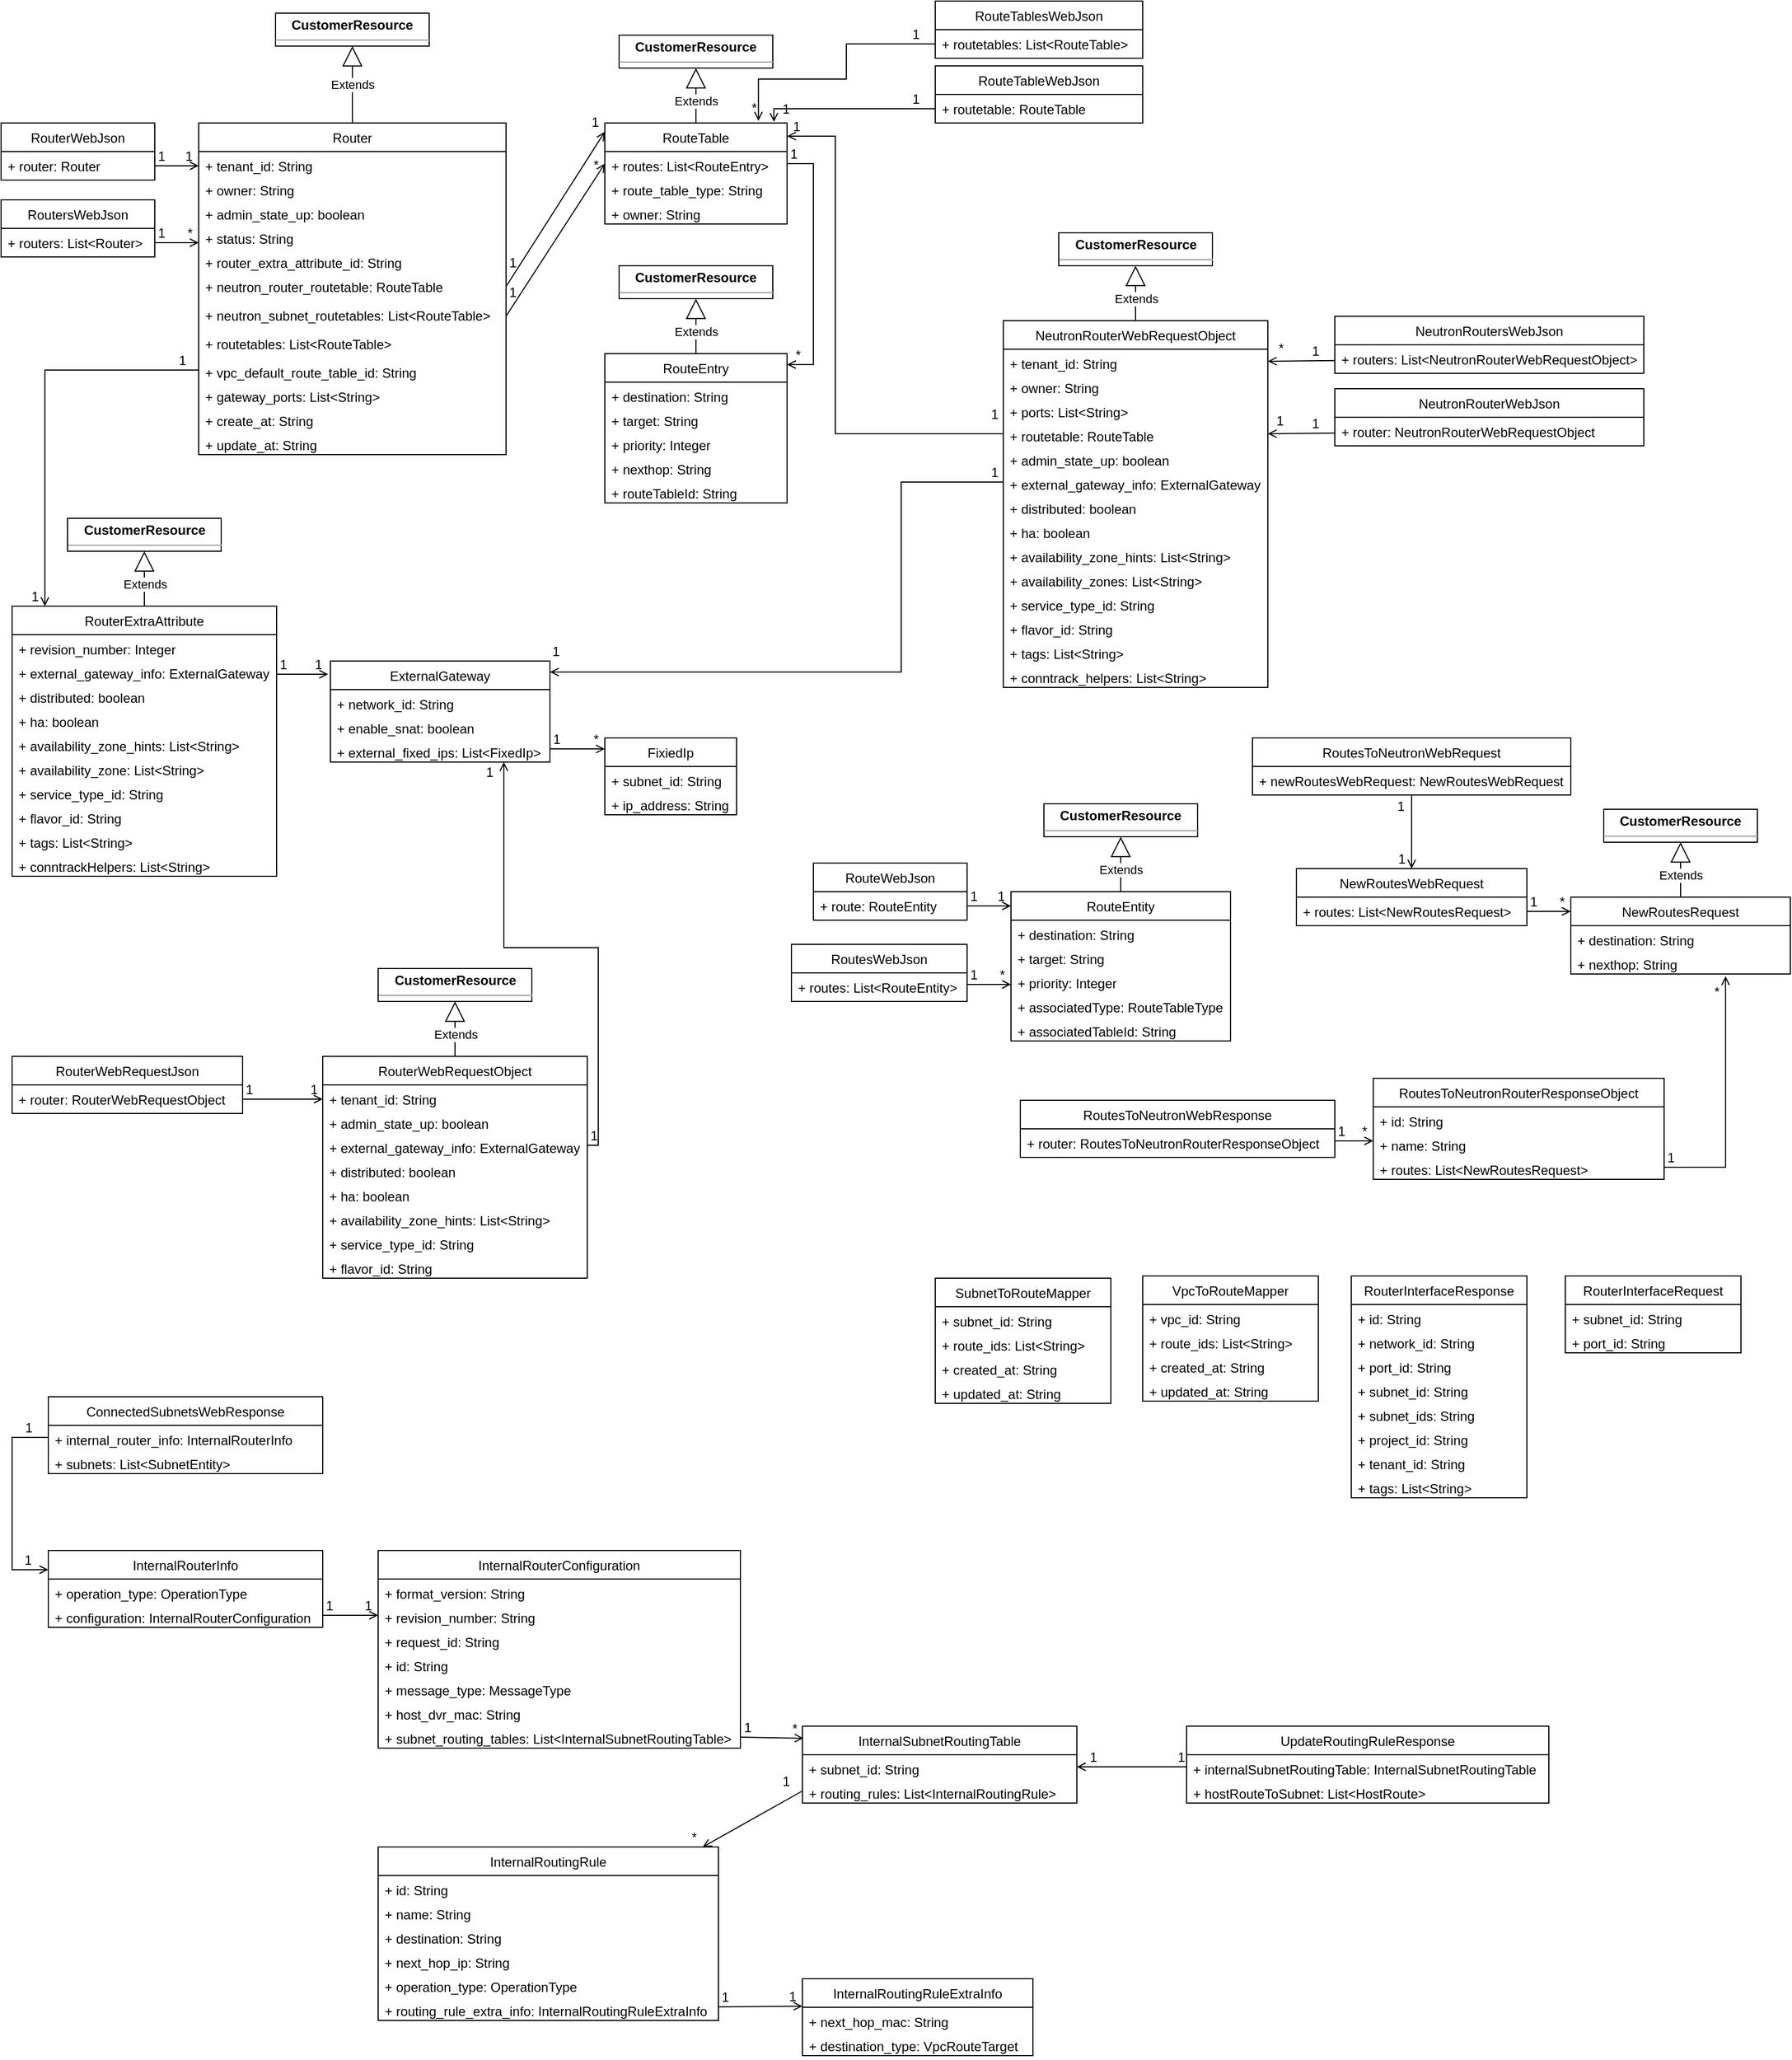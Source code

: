 <mxfile version="13.10.6" type="github">
  <diagram id="DPUrBqZssIUUh1KCcO0Q" name="Page-1">
    <mxGraphModel dx="739" dy="617" grid="1" gridSize="10" guides="1" tooltips="1" connect="1" arrows="1" fold="1" page="1" pageScale="1" pageWidth="850" pageHeight="1100" math="0" shadow="0">
      <root>
        <mxCell id="0" />
        <mxCell id="1" parent="0" />
        <mxCell id="jv4LJTuieP90ry7Ivdzs-1" value="Router" style="swimlane;fontStyle=0;childLayout=stackLayout;horizontal=1;startSize=26;fillColor=none;horizontalStack=0;resizeParent=1;resizeParentMax=0;resizeLast=0;collapsible=1;marginBottom=0;" parent="1" vertex="1">
          <mxGeometry x="220" y="120" width="280" height="302" as="geometry">
            <mxRectangle x="290" y="120" width="80" height="26" as="alternateBounds" />
          </mxGeometry>
        </mxCell>
        <mxCell id="jv4LJTuieP90ry7Ivdzs-8" value="+ tenant_id: String&#xa;" style="text;strokeColor=none;fillColor=none;align=left;verticalAlign=top;spacingLeft=4;spacingRight=4;overflow=hidden;rotatable=0;points=[[0,0.5],[1,0.5]];portConstraint=eastwest;" parent="jv4LJTuieP90ry7Ivdzs-1" vertex="1">
          <mxGeometry y="26" width="280" height="22" as="geometry" />
        </mxCell>
        <mxCell id="jv4LJTuieP90ry7Ivdzs-5" value="+ owner: String&#xa;" style="text;strokeColor=none;fillColor=none;align=left;verticalAlign=top;spacingLeft=4;spacingRight=4;overflow=hidden;rotatable=0;points=[[0,0.5],[1,0.5]];portConstraint=eastwest;" parent="jv4LJTuieP90ry7Ivdzs-1" vertex="1">
          <mxGeometry y="48" width="280" height="22" as="geometry" />
        </mxCell>
        <mxCell id="jv4LJTuieP90ry7Ivdzs-10" value="+ admin_state_up: boolean&#xa;" style="text;strokeColor=none;fillColor=none;align=left;verticalAlign=top;spacingLeft=4;spacingRight=4;overflow=hidden;rotatable=0;points=[[0,0.5],[1,0.5]];portConstraint=eastwest;" parent="jv4LJTuieP90ry7Ivdzs-1" vertex="1">
          <mxGeometry y="70" width="280" height="22" as="geometry" />
        </mxCell>
        <mxCell id="jv4LJTuieP90ry7Ivdzs-9" value="+ status: String&#xa;" style="text;strokeColor=none;fillColor=none;align=left;verticalAlign=top;spacingLeft=4;spacingRight=4;overflow=hidden;rotatable=0;points=[[0,0.5],[1,0.5]];portConstraint=eastwest;" parent="jv4LJTuieP90ry7Ivdzs-1" vertex="1">
          <mxGeometry y="92" width="280" height="22" as="geometry" />
        </mxCell>
        <mxCell id="jv4LJTuieP90ry7Ivdzs-6" value="+ router_extra_attribute_id: String&#xa;" style="text;strokeColor=none;fillColor=none;align=left;verticalAlign=top;spacingLeft=4;spacingRight=4;overflow=hidden;rotatable=0;points=[[0,0.5],[1,0.5]];portConstraint=eastwest;" parent="jv4LJTuieP90ry7Ivdzs-1" vertex="1">
          <mxGeometry y="114" width="280" height="22" as="geometry" />
        </mxCell>
        <mxCell id="jv4LJTuieP90ry7Ivdzs-2" value="+ neutron_router_routetable: RouteTable" style="text;strokeColor=none;fillColor=none;align=left;verticalAlign=top;spacingLeft=4;spacingRight=4;overflow=hidden;rotatable=0;points=[[0,0.5],[1,0.5]];portConstraint=eastwest;" parent="jv4LJTuieP90ry7Ivdzs-1" vertex="1">
          <mxGeometry y="136" width="280" height="26" as="geometry" />
        </mxCell>
        <mxCell id="jv4LJTuieP90ry7Ivdzs-3" value="+ neutron_subnet_routetables: List&lt;RouteTable&gt;" style="text;strokeColor=none;fillColor=none;align=left;verticalAlign=top;spacingLeft=4;spacingRight=4;overflow=hidden;rotatable=0;points=[[0,0.5],[1,0.5]];portConstraint=eastwest;" parent="jv4LJTuieP90ry7Ivdzs-1" vertex="1">
          <mxGeometry y="162" width="280" height="26" as="geometry" />
        </mxCell>
        <mxCell id="Ilx6_ivtB0a4suYtrnis-4" value="+ routetables: List&lt;RouteTable&gt;" style="text;strokeColor=none;fillColor=none;align=left;verticalAlign=top;spacingLeft=4;spacingRight=4;overflow=hidden;rotatable=0;points=[[0,0.5],[1,0.5]];portConstraint=eastwest;" vertex="1" parent="jv4LJTuieP90ry7Ivdzs-1">
          <mxGeometry y="188" width="280" height="26" as="geometry" />
        </mxCell>
        <mxCell id="jv4LJTuieP90ry7Ivdzs-4" value="+ vpc_default_route_table_id: String&#xa;" style="text;strokeColor=none;fillColor=none;align=left;verticalAlign=top;spacingLeft=4;spacingRight=4;overflow=hidden;rotatable=0;points=[[0,0.5],[1,0.5]];portConstraint=eastwest;" parent="jv4LJTuieP90ry7Ivdzs-1" vertex="1">
          <mxGeometry y="214" width="280" height="22" as="geometry" />
        </mxCell>
        <mxCell id="jv4LJTuieP90ry7Ivdzs-7" value="+ gateway_ports: List&lt;String&gt;&#xa;" style="text;strokeColor=none;fillColor=none;align=left;verticalAlign=top;spacingLeft=4;spacingRight=4;overflow=hidden;rotatable=0;points=[[0,0.5],[1,0.5]];portConstraint=eastwest;" parent="jv4LJTuieP90ry7Ivdzs-1" vertex="1">
          <mxGeometry y="236" width="280" height="22" as="geometry" />
        </mxCell>
        <mxCell id="jv4LJTuieP90ry7Ivdzs-32" value="+ create_at: String&#xa;" style="text;strokeColor=none;fillColor=none;align=left;verticalAlign=top;spacingLeft=4;spacingRight=4;overflow=hidden;rotatable=0;points=[[0,0.5],[1,0.5]];portConstraint=eastwest;" parent="jv4LJTuieP90ry7Ivdzs-1" vertex="1">
          <mxGeometry y="258" width="280" height="22" as="geometry" />
        </mxCell>
        <mxCell id="jv4LJTuieP90ry7Ivdzs-33" value="+ update_at: String&#xa;" style="text;strokeColor=none;fillColor=none;align=left;verticalAlign=top;spacingLeft=4;spacingRight=4;overflow=hidden;rotatable=0;points=[[0,0.5],[1,0.5]];portConstraint=eastwest;" parent="jv4LJTuieP90ry7Ivdzs-1" vertex="1">
          <mxGeometry y="280" width="280" height="22" as="geometry" />
        </mxCell>
        <mxCell id="jv4LJTuieP90ry7Ivdzs-34" value="Extends" style="endArrow=block;endSize=16;endFill=0;html=1;exitX=0.5;exitY=0;exitDx=0;exitDy=0;entryX=0.5;entryY=1;entryDx=0;entryDy=0;" parent="1" source="jv4LJTuieP90ry7Ivdzs-1" target="jv4LJTuieP90ry7Ivdzs-40" edge="1">
          <mxGeometry width="160" relative="1" as="geometry">
            <mxPoint x="230" y="30" as="sourcePoint" />
            <mxPoint x="335" y="40" as="targetPoint" />
          </mxGeometry>
        </mxCell>
        <mxCell id="jv4LJTuieP90ry7Ivdzs-35" value="RouterWebJson" style="swimlane;fontStyle=0;childLayout=stackLayout;horizontal=1;startSize=26;fillColor=none;horizontalStack=0;resizeParent=1;resizeParentMax=0;resizeLast=0;collapsible=1;marginBottom=0;" parent="1" vertex="1">
          <mxGeometry x="40" y="120" width="140" height="52" as="geometry" />
        </mxCell>
        <mxCell id="jv4LJTuieP90ry7Ivdzs-36" value="+ router: Router" style="text;strokeColor=none;fillColor=none;align=left;verticalAlign=top;spacingLeft=4;spacingRight=4;overflow=hidden;rotatable=0;points=[[0,0.5],[1,0.5]];portConstraint=eastwest;" parent="jv4LJTuieP90ry7Ivdzs-35" vertex="1">
          <mxGeometry y="26" width="140" height="26" as="geometry" />
        </mxCell>
        <mxCell id="jv4LJTuieP90ry7Ivdzs-37" value="" style="endArrow=open;shadow=0;strokeWidth=1;rounded=0;endFill=1;edgeStyle=elbowEdgeStyle;elbow=vertical;" parent="1" source="jv4LJTuieP90ry7Ivdzs-36" target="jv4LJTuieP90ry7Ivdzs-1" edge="1">
          <mxGeometry x="0.5" y="41" relative="1" as="geometry">
            <mxPoint x="90" y="200" as="sourcePoint" />
            <mxPoint x="190" y="200" as="targetPoint" />
            <mxPoint x="-40" y="32" as="offset" />
            <Array as="points">
              <mxPoint x="190" y="159" />
              <mxPoint x="180" y="180" />
              <mxPoint x="200" y="159" />
              <mxPoint x="190" y="139" />
              <mxPoint x="210" y="85" />
            </Array>
          </mxGeometry>
        </mxCell>
        <mxCell id="jv4LJTuieP90ry7Ivdzs-38" value="1" style="resizable=0;align=left;verticalAlign=bottom;labelBackgroundColor=none;fontSize=12;" parent="jv4LJTuieP90ry7Ivdzs-37" connectable="0" vertex="1">
          <mxGeometry x="-1" relative="1" as="geometry">
            <mxPoint x="1" as="offset" />
          </mxGeometry>
        </mxCell>
        <mxCell id="jv4LJTuieP90ry7Ivdzs-39" value="1" style="resizable=0;align=right;verticalAlign=bottom;labelBackgroundColor=none;fontSize=12;" parent="jv4LJTuieP90ry7Ivdzs-37" connectable="0" vertex="1">
          <mxGeometry x="1" relative="1" as="geometry">
            <mxPoint x="-4" as="offset" />
          </mxGeometry>
        </mxCell>
        <mxCell id="jv4LJTuieP90ry7Ivdzs-40" value="&lt;p style=&quot;margin: 0px ; margin-top: 4px ; text-align: center&quot;&gt;&lt;b&gt;CustomerResource&lt;/b&gt;&lt;/p&gt;&lt;hr size=&quot;1&quot;&gt;&lt;div style=&quot;height: 2px&quot;&gt;&lt;/div&gt;" style="verticalAlign=top;align=left;overflow=fill;fontSize=12;fontFamily=Helvetica;html=1;" parent="1" vertex="1">
          <mxGeometry x="290" y="20" width="140" height="30" as="geometry" />
        </mxCell>
        <mxCell id="jv4LJTuieP90ry7Ivdzs-41" value="RoutersWebJson" style="swimlane;fontStyle=0;childLayout=stackLayout;horizontal=1;startSize=26;fillColor=none;horizontalStack=0;resizeParent=1;resizeParentMax=0;resizeLast=0;collapsible=1;marginBottom=0;" parent="1" vertex="1">
          <mxGeometry x="40" y="190" width="140" height="52" as="geometry" />
        </mxCell>
        <mxCell id="jv4LJTuieP90ry7Ivdzs-42" value="+ routers: List&lt;Router&gt;" style="text;strokeColor=none;fillColor=none;align=left;verticalAlign=top;spacingLeft=4;spacingRight=4;overflow=hidden;rotatable=0;points=[[0,0.5],[1,0.5]];portConstraint=eastwest;" parent="jv4LJTuieP90ry7Ivdzs-41" vertex="1">
          <mxGeometry y="26" width="140" height="26" as="geometry" />
        </mxCell>
        <mxCell id="jv4LJTuieP90ry7Ivdzs-43" value="" style="endArrow=open;shadow=0;strokeWidth=1;rounded=0;endFill=1;edgeStyle=elbowEdgeStyle;elbow=vertical;" parent="1" source="jv4LJTuieP90ry7Ivdzs-42" edge="1" target="jv4LJTuieP90ry7Ivdzs-9">
          <mxGeometry x="0.5" y="41" relative="1" as="geometry">
            <mxPoint x="190" y="139" as="sourcePoint" />
            <mxPoint x="220" y="229" as="targetPoint" />
            <mxPoint x="-40" y="32" as="offset" />
            <Array as="points">
              <mxPoint x="210" y="229" />
              <mxPoint x="190" y="160" />
              <mxPoint x="210" y="139" />
              <mxPoint x="200" y="119" />
              <mxPoint x="220" y="65" />
            </Array>
          </mxGeometry>
        </mxCell>
        <mxCell id="jv4LJTuieP90ry7Ivdzs-44" value="1" style="resizable=0;align=left;verticalAlign=bottom;labelBackgroundColor=none;fontSize=12;" parent="jv4LJTuieP90ry7Ivdzs-43" connectable="0" vertex="1">
          <mxGeometry x="-1" relative="1" as="geometry">
            <mxPoint x="1" as="offset" />
          </mxGeometry>
        </mxCell>
        <mxCell id="jv4LJTuieP90ry7Ivdzs-45" value="*" style="resizable=0;align=right;verticalAlign=bottom;labelBackgroundColor=none;fontSize=12;" parent="jv4LJTuieP90ry7Ivdzs-43" connectable="0" vertex="1">
          <mxGeometry x="1" relative="1" as="geometry">
            <mxPoint x="-4" as="offset" />
          </mxGeometry>
        </mxCell>
        <mxCell id="jv4LJTuieP90ry7Ivdzs-48" value="RouteTable" style="swimlane;fontStyle=0;childLayout=stackLayout;horizontal=1;startSize=26;fillColor=none;horizontalStack=0;resizeParent=1;resizeParentMax=0;resizeLast=0;collapsible=1;marginBottom=0;" parent="1" vertex="1">
          <mxGeometry x="590" y="120" width="166" height="92" as="geometry">
            <mxRectangle x="290" y="120" width="80" height="26" as="alternateBounds" />
          </mxGeometry>
        </mxCell>
        <mxCell id="jv4LJTuieP90ry7Ivdzs-64" value="+ routes: List&lt;RouteEntry&gt;&#xa;" style="text;strokeColor=none;fillColor=none;align=left;verticalAlign=top;spacingLeft=4;spacingRight=4;overflow=hidden;rotatable=0;points=[[0,0.5],[1,0.5]];portConstraint=eastwest;" parent="jv4LJTuieP90ry7Ivdzs-48" vertex="1">
          <mxGeometry y="26" width="166" height="22" as="geometry" />
        </mxCell>
        <mxCell id="jv4LJTuieP90ry7Ivdzs-49" value="+ route_table_type: String&#xa;" style="text;strokeColor=none;fillColor=none;align=left;verticalAlign=top;spacingLeft=4;spacingRight=4;overflow=hidden;rotatable=0;points=[[0,0.5],[1,0.5]];portConstraint=eastwest;" parent="jv4LJTuieP90ry7Ivdzs-48" vertex="1">
          <mxGeometry y="48" width="166" height="22" as="geometry" />
        </mxCell>
        <mxCell id="jv4LJTuieP90ry7Ivdzs-50" value="+ owner: String&#xa;" style="text;strokeColor=none;fillColor=none;align=left;verticalAlign=top;spacingLeft=4;spacingRight=4;overflow=hidden;rotatable=0;points=[[0,0.5],[1,0.5]];portConstraint=eastwest;" parent="jv4LJTuieP90ry7Ivdzs-48" vertex="1">
          <mxGeometry y="70" width="166" height="22" as="geometry" />
        </mxCell>
        <mxCell id="jv4LJTuieP90ry7Ivdzs-60" value="Extends" style="endArrow=block;endSize=16;endFill=0;html=1;exitX=0.5;exitY=0;exitDx=0;exitDy=0;entryX=0.5;entryY=1;entryDx=0;entryDy=0;" parent="1" source="jv4LJTuieP90ry7Ivdzs-48" target="jv4LJTuieP90ry7Ivdzs-62" edge="1">
          <mxGeometry x="-0.2" width="160" relative="1" as="geometry">
            <mxPoint x="543" y="50" as="sourcePoint" />
            <mxPoint x="648" y="60" as="targetPoint" />
            <mxPoint as="offset" />
          </mxGeometry>
        </mxCell>
        <mxCell id="jv4LJTuieP90ry7Ivdzs-62" value="&lt;p style=&quot;margin: 0px ; margin-top: 4px ; text-align: center&quot;&gt;&lt;b&gt;CustomerResource&lt;/b&gt;&lt;/p&gt;&lt;hr size=&quot;1&quot;&gt;&lt;div style=&quot;height: 2px&quot;&gt;&lt;/div&gt;" style="verticalAlign=top;align=left;overflow=fill;fontSize=12;fontFamily=Helvetica;html=1;" parent="1" vertex="1">
          <mxGeometry x="603" y="40" width="140" height="30" as="geometry" />
        </mxCell>
        <mxCell id="jv4LJTuieP90ry7Ivdzs-65" value="RouteEntry" style="swimlane;fontStyle=0;childLayout=stackLayout;horizontal=1;startSize=26;fillColor=none;horizontalStack=0;resizeParent=1;resizeParentMax=0;resizeLast=0;collapsible=1;marginBottom=0;" parent="1" vertex="1">
          <mxGeometry x="590" y="330" width="166" height="136" as="geometry">
            <mxRectangle x="290" y="120" width="80" height="26" as="alternateBounds" />
          </mxGeometry>
        </mxCell>
        <mxCell id="jv4LJTuieP90ry7Ivdzs-66" value="+ destination: String&#xa;" style="text;strokeColor=none;fillColor=none;align=left;verticalAlign=top;spacingLeft=4;spacingRight=4;overflow=hidden;rotatable=0;points=[[0,0.5],[1,0.5]];portConstraint=eastwest;" parent="jv4LJTuieP90ry7Ivdzs-65" vertex="1">
          <mxGeometry y="26" width="166" height="22" as="geometry" />
        </mxCell>
        <mxCell id="jv4LJTuieP90ry7Ivdzs-67" value="+ target: String&#xa;" style="text;strokeColor=none;fillColor=none;align=left;verticalAlign=top;spacingLeft=4;spacingRight=4;overflow=hidden;rotatable=0;points=[[0,0.5],[1,0.5]];portConstraint=eastwest;" parent="jv4LJTuieP90ry7Ivdzs-65" vertex="1">
          <mxGeometry y="48" width="166" height="22" as="geometry" />
        </mxCell>
        <mxCell id="jv4LJTuieP90ry7Ivdzs-68" value="+ priority: Integer&#xa;" style="text;strokeColor=none;fillColor=none;align=left;verticalAlign=top;spacingLeft=4;spacingRight=4;overflow=hidden;rotatable=0;points=[[0,0.5],[1,0.5]];portConstraint=eastwest;" parent="jv4LJTuieP90ry7Ivdzs-65" vertex="1">
          <mxGeometry y="70" width="166" height="22" as="geometry" />
        </mxCell>
        <mxCell id="jv4LJTuieP90ry7Ivdzs-72" value="+ nexthop: String&#xa;" style="text;strokeColor=none;fillColor=none;align=left;verticalAlign=top;spacingLeft=4;spacingRight=4;overflow=hidden;rotatable=0;points=[[0,0.5],[1,0.5]];portConstraint=eastwest;" parent="jv4LJTuieP90ry7Ivdzs-65" vertex="1">
          <mxGeometry y="92" width="166" height="22" as="geometry" />
        </mxCell>
        <mxCell id="jv4LJTuieP90ry7Ivdzs-71" value="+ routeTableId: String&#xa;" style="text;strokeColor=none;fillColor=none;align=left;verticalAlign=top;spacingLeft=4;spacingRight=4;overflow=hidden;rotatable=0;points=[[0,0.5],[1,0.5]];portConstraint=eastwest;" parent="jv4LJTuieP90ry7Ivdzs-65" vertex="1">
          <mxGeometry y="114" width="166" height="22" as="geometry" />
        </mxCell>
        <mxCell id="jv4LJTuieP90ry7Ivdzs-69" value="Extends" style="endArrow=block;endSize=16;endFill=0;html=1;exitX=0.5;exitY=0;exitDx=0;exitDy=0;entryX=0.5;entryY=1;entryDx=0;entryDy=0;" parent="1" source="jv4LJTuieP90ry7Ivdzs-65" target="jv4LJTuieP90ry7Ivdzs-70" edge="1">
          <mxGeometry x="-0.2" width="160" relative="1" as="geometry">
            <mxPoint x="543" y="260" as="sourcePoint" />
            <mxPoint x="648" y="270" as="targetPoint" />
            <mxPoint as="offset" />
          </mxGeometry>
        </mxCell>
        <mxCell id="jv4LJTuieP90ry7Ivdzs-70" value="&lt;p style=&quot;margin: 0px ; margin-top: 4px ; text-align: center&quot;&gt;&lt;b&gt;CustomerResource&lt;/b&gt;&lt;/p&gt;&lt;hr size=&quot;1&quot;&gt;&lt;div style=&quot;height: 2px&quot;&gt;&lt;/div&gt;" style="verticalAlign=top;align=left;overflow=fill;fontSize=12;fontFamily=Helvetica;html=1;" parent="1" vertex="1">
          <mxGeometry x="603" y="250" width="140" height="30" as="geometry" />
        </mxCell>
        <mxCell id="jv4LJTuieP90ry7Ivdzs-73" value="RouterExtraAttribute" style="swimlane;fontStyle=0;childLayout=stackLayout;horizontal=1;startSize=26;fillColor=none;horizontalStack=0;resizeParent=1;resizeParentMax=0;resizeLast=0;collapsible=1;marginBottom=0;" parent="1" vertex="1">
          <mxGeometry x="50" y="560" width="241" height="246" as="geometry">
            <mxRectangle x="290" y="120" width="80" height="26" as="alternateBounds" />
          </mxGeometry>
        </mxCell>
        <mxCell id="jv4LJTuieP90ry7Ivdzs-74" value="+ revision_number: Integer&#xa;" style="text;strokeColor=none;fillColor=none;align=left;verticalAlign=top;spacingLeft=4;spacingRight=4;overflow=hidden;rotatable=0;points=[[0,0.5],[1,0.5]];portConstraint=eastwest;" parent="jv4LJTuieP90ry7Ivdzs-73" vertex="1">
          <mxGeometry y="26" width="241" height="22" as="geometry" />
        </mxCell>
        <mxCell id="jv4LJTuieP90ry7Ivdzs-75" value="+ external_gateway_info: ExternalGateway&#xa;" style="text;strokeColor=none;fillColor=none;align=left;verticalAlign=top;spacingLeft=4;spacingRight=4;overflow=hidden;rotatable=0;points=[[0,0.5],[1,0.5]];portConstraint=eastwest;" parent="jv4LJTuieP90ry7Ivdzs-73" vertex="1">
          <mxGeometry y="48" width="241" height="22" as="geometry" />
        </mxCell>
        <mxCell id="jv4LJTuieP90ry7Ivdzs-76" value="+ distributed: boolean&#xa;" style="text;strokeColor=none;fillColor=none;align=left;verticalAlign=top;spacingLeft=4;spacingRight=4;overflow=hidden;rotatable=0;points=[[0,0.5],[1,0.5]];portConstraint=eastwest;" parent="jv4LJTuieP90ry7Ivdzs-73" vertex="1">
          <mxGeometry y="70" width="241" height="22" as="geometry" />
        </mxCell>
        <mxCell id="jv4LJTuieP90ry7Ivdzs-77" value="+ ha: boolean&#xa;" style="text;strokeColor=none;fillColor=none;align=left;verticalAlign=top;spacingLeft=4;spacingRight=4;overflow=hidden;rotatable=0;points=[[0,0.5],[1,0.5]];portConstraint=eastwest;" parent="jv4LJTuieP90ry7Ivdzs-73" vertex="1">
          <mxGeometry y="92" width="241" height="22" as="geometry" />
        </mxCell>
        <mxCell id="jv4LJTuieP90ry7Ivdzs-78" value="+ availability_zone_hints: List&lt;String&gt;&#xa;" style="text;strokeColor=none;fillColor=none;align=left;verticalAlign=top;spacingLeft=4;spacingRight=4;overflow=hidden;rotatable=0;points=[[0,0.5],[1,0.5]];portConstraint=eastwest;" parent="jv4LJTuieP90ry7Ivdzs-73" vertex="1">
          <mxGeometry y="114" width="241" height="22" as="geometry" />
        </mxCell>
        <mxCell id="jv4LJTuieP90ry7Ivdzs-81" value="+ availability_zone: List&lt;String&gt;&#xa;" style="text;strokeColor=none;fillColor=none;align=left;verticalAlign=top;spacingLeft=4;spacingRight=4;overflow=hidden;rotatable=0;points=[[0,0.5],[1,0.5]];portConstraint=eastwest;" parent="jv4LJTuieP90ry7Ivdzs-73" vertex="1">
          <mxGeometry y="136" width="241" height="22" as="geometry" />
        </mxCell>
        <mxCell id="jv4LJTuieP90ry7Ivdzs-82" value="+ service_type_id: String&#xa;" style="text;strokeColor=none;fillColor=none;align=left;verticalAlign=top;spacingLeft=4;spacingRight=4;overflow=hidden;rotatable=0;points=[[0,0.5],[1,0.5]];portConstraint=eastwest;" parent="jv4LJTuieP90ry7Ivdzs-73" vertex="1">
          <mxGeometry y="158" width="241" height="22" as="geometry" />
        </mxCell>
        <mxCell id="jv4LJTuieP90ry7Ivdzs-83" value="+ flavor_id: String&#xa;" style="text;strokeColor=none;fillColor=none;align=left;verticalAlign=top;spacingLeft=4;spacingRight=4;overflow=hidden;rotatable=0;points=[[0,0.5],[1,0.5]];portConstraint=eastwest;" parent="jv4LJTuieP90ry7Ivdzs-73" vertex="1">
          <mxGeometry y="180" width="241" height="22" as="geometry" />
        </mxCell>
        <mxCell id="jv4LJTuieP90ry7Ivdzs-84" value="+ tags: List&lt;String&gt;&#xa;" style="text;strokeColor=none;fillColor=none;align=left;verticalAlign=top;spacingLeft=4;spacingRight=4;overflow=hidden;rotatable=0;points=[[0,0.5],[1,0.5]];portConstraint=eastwest;" parent="jv4LJTuieP90ry7Ivdzs-73" vertex="1">
          <mxGeometry y="202" width="241" height="22" as="geometry" />
        </mxCell>
        <mxCell id="jv4LJTuieP90ry7Ivdzs-85" value="+ conntrackHelpers: List&lt;String&gt;&#xa;" style="text;strokeColor=none;fillColor=none;align=left;verticalAlign=top;spacingLeft=4;spacingRight=4;overflow=hidden;rotatable=0;points=[[0,0.5],[1,0.5]];portConstraint=eastwest;" parent="jv4LJTuieP90ry7Ivdzs-73" vertex="1">
          <mxGeometry y="224" width="241" height="22" as="geometry" />
        </mxCell>
        <mxCell id="jv4LJTuieP90ry7Ivdzs-79" value="Extends" style="endArrow=block;endSize=16;endFill=0;html=1;exitX=0.5;exitY=0;exitDx=0;exitDy=0;entryX=0.5;entryY=1;entryDx=0;entryDy=0;" parent="1" source="jv4LJTuieP90ry7Ivdzs-73" target="jv4LJTuieP90ry7Ivdzs-80" edge="1">
          <mxGeometry x="-0.2" width="160" relative="1" as="geometry">
            <mxPoint x="40.5" y="490" as="sourcePoint" />
            <mxPoint x="145.5" y="500" as="targetPoint" />
            <mxPoint as="offset" />
          </mxGeometry>
        </mxCell>
        <mxCell id="jv4LJTuieP90ry7Ivdzs-80" value="&lt;p style=&quot;margin: 0px ; margin-top: 4px ; text-align: center&quot;&gt;&lt;b&gt;CustomerResource&lt;/b&gt;&lt;/p&gt;&lt;hr size=&quot;1&quot;&gt;&lt;div style=&quot;height: 2px&quot;&gt;&lt;/div&gt;" style="verticalAlign=top;align=left;overflow=fill;fontSize=12;fontFamily=Helvetica;html=1;" parent="1" vertex="1">
          <mxGeometry x="100.5" y="480" width="140" height="30" as="geometry" />
        </mxCell>
        <mxCell id="jv4LJTuieP90ry7Ivdzs-86" value="ExternalGateway" style="swimlane;fontStyle=0;childLayout=stackLayout;horizontal=1;startSize=26;fillColor=none;horizontalStack=0;resizeParent=1;resizeParentMax=0;resizeLast=0;collapsible=1;marginBottom=0;" parent="1" vertex="1">
          <mxGeometry x="340" y="610" width="200" height="92" as="geometry">
            <mxRectangle x="290" y="120" width="80" height="26" as="alternateBounds" />
          </mxGeometry>
        </mxCell>
        <mxCell id="jv4LJTuieP90ry7Ivdzs-87" value="+ network_id: String&#xa;" style="text;strokeColor=none;fillColor=none;align=left;verticalAlign=top;spacingLeft=4;spacingRight=4;overflow=hidden;rotatable=0;points=[[0,0.5],[1,0.5]];portConstraint=eastwest;" parent="jv4LJTuieP90ry7Ivdzs-86" vertex="1">
          <mxGeometry y="26" width="200" height="22" as="geometry" />
        </mxCell>
        <mxCell id="jv4LJTuieP90ry7Ivdzs-88" value="+ enable_snat: boolean&#xa;" style="text;strokeColor=none;fillColor=none;align=left;verticalAlign=top;spacingLeft=4;spacingRight=4;overflow=hidden;rotatable=0;points=[[0,0.5],[1,0.5]];portConstraint=eastwest;" parent="jv4LJTuieP90ry7Ivdzs-86" vertex="1">
          <mxGeometry y="48" width="200" height="22" as="geometry" />
        </mxCell>
        <mxCell id="jv4LJTuieP90ry7Ivdzs-89" value="+ external_fixed_ips: List&lt;FixedIp&gt;&#xa;" style="text;strokeColor=none;fillColor=none;align=left;verticalAlign=top;spacingLeft=4;spacingRight=4;overflow=hidden;rotatable=0;points=[[0,0.5],[1,0.5]];portConstraint=eastwest;" parent="jv4LJTuieP90ry7Ivdzs-86" vertex="1">
          <mxGeometry y="70" width="200" height="22" as="geometry" />
        </mxCell>
        <mxCell id="jv4LJTuieP90ry7Ivdzs-92" value="FixiedIp" style="swimlane;fontStyle=0;childLayout=stackLayout;horizontal=1;startSize=26;fillColor=none;horizontalStack=0;resizeParent=1;resizeParentMax=0;resizeLast=0;collapsible=1;marginBottom=0;" parent="1" vertex="1">
          <mxGeometry x="590" y="680" width="120" height="70" as="geometry">
            <mxRectangle x="290" y="120" width="80" height="26" as="alternateBounds" />
          </mxGeometry>
        </mxCell>
        <mxCell id="jv4LJTuieP90ry7Ivdzs-93" value="+ subnet_id: String&#xa;" style="text;strokeColor=none;fillColor=none;align=left;verticalAlign=top;spacingLeft=4;spacingRight=4;overflow=hidden;rotatable=0;points=[[0,0.5],[1,0.5]];portConstraint=eastwest;" parent="jv4LJTuieP90ry7Ivdzs-92" vertex="1">
          <mxGeometry y="26" width="120" height="22" as="geometry" />
        </mxCell>
        <mxCell id="jv4LJTuieP90ry7Ivdzs-94" value="+ ip_address: String&#xa;" style="text;strokeColor=none;fillColor=none;align=left;verticalAlign=top;spacingLeft=4;spacingRight=4;overflow=hidden;rotatable=0;points=[[0,0.5],[1,0.5]];portConstraint=eastwest;" parent="jv4LJTuieP90ry7Ivdzs-92" vertex="1">
          <mxGeometry y="48" width="120" height="22" as="geometry" />
        </mxCell>
        <mxCell id="jv4LJTuieP90ry7Ivdzs-96" value="RouterWebRequestObject" style="swimlane;fontStyle=0;childLayout=stackLayout;horizontal=1;startSize=26;fillColor=none;horizontalStack=0;resizeParent=1;resizeParentMax=0;resizeLast=0;collapsible=1;marginBottom=0;" parent="1" vertex="1">
          <mxGeometry x="333" y="970" width="241" height="202" as="geometry">
            <mxRectangle x="290" y="120" width="80" height="26" as="alternateBounds" />
          </mxGeometry>
        </mxCell>
        <mxCell id="jv4LJTuieP90ry7Ivdzs-97" value="+ tenant_id: String&#xa;" style="text;strokeColor=none;fillColor=none;align=left;verticalAlign=top;spacingLeft=4;spacingRight=4;overflow=hidden;rotatable=0;points=[[0,0.5],[1,0.5]];portConstraint=eastwest;" parent="jv4LJTuieP90ry7Ivdzs-96" vertex="1">
          <mxGeometry y="26" width="241" height="22" as="geometry" />
        </mxCell>
        <mxCell id="jv4LJTuieP90ry7Ivdzs-98" value="+ admin_state_up: boolean&#xa;" style="text;strokeColor=none;fillColor=none;align=left;verticalAlign=top;spacingLeft=4;spacingRight=4;overflow=hidden;rotatable=0;points=[[0,0.5],[1,0.5]];portConstraint=eastwest;" parent="jv4LJTuieP90ry7Ivdzs-96" vertex="1">
          <mxGeometry y="48" width="241" height="22" as="geometry" />
        </mxCell>
        <mxCell id="jv4LJTuieP90ry7Ivdzs-99" value="+ external_gateway_info: ExternalGateway&#xa;" style="text;strokeColor=none;fillColor=none;align=left;verticalAlign=top;spacingLeft=4;spacingRight=4;overflow=hidden;rotatable=0;points=[[0,0.5],[1,0.5]];portConstraint=eastwest;" parent="jv4LJTuieP90ry7Ivdzs-96" vertex="1">
          <mxGeometry y="70" width="241" height="22" as="geometry" />
        </mxCell>
        <mxCell id="jv4LJTuieP90ry7Ivdzs-105" value="+ distributed: boolean&#xa;" style="text;strokeColor=none;fillColor=none;align=left;verticalAlign=top;spacingLeft=4;spacingRight=4;overflow=hidden;rotatable=0;points=[[0,0.5],[1,0.5]];portConstraint=eastwest;" parent="jv4LJTuieP90ry7Ivdzs-96" vertex="1">
          <mxGeometry y="92" width="241" height="22" as="geometry" />
        </mxCell>
        <mxCell id="jv4LJTuieP90ry7Ivdzs-100" value="+ ha: boolean&#xa;" style="text;strokeColor=none;fillColor=none;align=left;verticalAlign=top;spacingLeft=4;spacingRight=4;overflow=hidden;rotatable=0;points=[[0,0.5],[1,0.5]];portConstraint=eastwest;" parent="jv4LJTuieP90ry7Ivdzs-96" vertex="1">
          <mxGeometry y="114" width="241" height="22" as="geometry" />
        </mxCell>
        <mxCell id="jv4LJTuieP90ry7Ivdzs-101" value="+ availability_zone_hints: List&lt;String&gt;&#xa;" style="text;strokeColor=none;fillColor=none;align=left;verticalAlign=top;spacingLeft=4;spacingRight=4;overflow=hidden;rotatable=0;points=[[0,0.5],[1,0.5]];portConstraint=eastwest;" parent="jv4LJTuieP90ry7Ivdzs-96" vertex="1">
          <mxGeometry y="136" width="241" height="22" as="geometry" />
        </mxCell>
        <mxCell id="jv4LJTuieP90ry7Ivdzs-103" value="+ service_type_id: String&#xa;" style="text;strokeColor=none;fillColor=none;align=left;verticalAlign=top;spacingLeft=4;spacingRight=4;overflow=hidden;rotatable=0;points=[[0,0.5],[1,0.5]];portConstraint=eastwest;" parent="jv4LJTuieP90ry7Ivdzs-96" vertex="1">
          <mxGeometry y="158" width="241" height="22" as="geometry" />
        </mxCell>
        <mxCell id="jv4LJTuieP90ry7Ivdzs-104" value="+ flavor_id: String&#xa;" style="text;strokeColor=none;fillColor=none;align=left;verticalAlign=top;spacingLeft=4;spacingRight=4;overflow=hidden;rotatable=0;points=[[0,0.5],[1,0.5]];portConstraint=eastwest;" parent="jv4LJTuieP90ry7Ivdzs-96" vertex="1">
          <mxGeometry y="180" width="241" height="22" as="geometry" />
        </mxCell>
        <mxCell id="jv4LJTuieP90ry7Ivdzs-107" value="Extends" style="endArrow=block;endSize=16;endFill=0;html=1;exitX=0.5;exitY=0;exitDx=0;exitDy=0;entryX=0.5;entryY=1;entryDx=0;entryDy=0;" parent="1" source="jv4LJTuieP90ry7Ivdzs-96" target="jv4LJTuieP90ry7Ivdzs-108" edge="1">
          <mxGeometry x="-0.2" width="160" relative="1" as="geometry">
            <mxPoint x="323.5" y="900" as="sourcePoint" />
            <mxPoint x="428.5" y="910" as="targetPoint" />
            <mxPoint as="offset" />
          </mxGeometry>
        </mxCell>
        <mxCell id="jv4LJTuieP90ry7Ivdzs-108" value="&lt;p style=&quot;margin: 0px ; margin-top: 4px ; text-align: center&quot;&gt;&lt;b&gt;CustomerResource&lt;/b&gt;&lt;/p&gt;&lt;hr size=&quot;1&quot;&gt;&lt;div style=&quot;height: 2px&quot;&gt;&lt;/div&gt;" style="verticalAlign=top;align=left;overflow=fill;fontSize=12;fontFamily=Helvetica;html=1;" parent="1" vertex="1">
          <mxGeometry x="383.5" y="890" width="140" height="30" as="geometry" />
        </mxCell>
        <mxCell id="jv4LJTuieP90ry7Ivdzs-110" value="RouterWebRequestJson" style="swimlane;fontStyle=0;childLayout=stackLayout;horizontal=1;startSize=26;fillColor=none;horizontalStack=0;resizeParent=1;resizeParentMax=0;resizeLast=0;collapsible=1;marginBottom=0;" parent="1" vertex="1">
          <mxGeometry x="50" y="970" width="210" height="52" as="geometry" />
        </mxCell>
        <mxCell id="jv4LJTuieP90ry7Ivdzs-111" value="+ router: RouterWebRequestObject" style="text;strokeColor=none;fillColor=none;align=left;verticalAlign=top;spacingLeft=4;spacingRight=4;overflow=hidden;rotatable=0;points=[[0,0.5],[1,0.5]];portConstraint=eastwest;" parent="jv4LJTuieP90ry7Ivdzs-110" vertex="1">
          <mxGeometry y="26" width="210" height="26" as="geometry" />
        </mxCell>
        <mxCell id="jv4LJTuieP90ry7Ivdzs-112" value="" style="endArrow=open;shadow=0;strokeWidth=1;rounded=0;endFill=1;edgeStyle=elbowEdgeStyle;elbow=vertical;" parent="1" source="jv4LJTuieP90ry7Ivdzs-111" target="jv4LJTuieP90ry7Ivdzs-97" edge="1">
          <mxGeometry x="0.5" y="41" relative="1" as="geometry">
            <mxPoint x="100" y="1050" as="sourcePoint" />
            <mxPoint x="250" y="1009" as="targetPoint" />
            <mxPoint x="-40" y="32" as="offset" />
            <Array as="points">
              <mxPoint x="200" y="1009" />
              <mxPoint x="190" y="1030" />
              <mxPoint x="210" y="1009" />
              <mxPoint x="200" y="989" />
              <mxPoint x="220" y="935" />
            </Array>
          </mxGeometry>
        </mxCell>
        <mxCell id="jv4LJTuieP90ry7Ivdzs-113" value="1" style="resizable=0;align=left;verticalAlign=bottom;labelBackgroundColor=none;fontSize=12;" parent="jv4LJTuieP90ry7Ivdzs-112" connectable="0" vertex="1">
          <mxGeometry x="-1" relative="1" as="geometry">
            <mxPoint x="1" as="offset" />
          </mxGeometry>
        </mxCell>
        <mxCell id="jv4LJTuieP90ry7Ivdzs-114" value="1" style="resizable=0;align=right;verticalAlign=bottom;labelBackgroundColor=none;fontSize=12;" parent="jv4LJTuieP90ry7Ivdzs-112" connectable="0" vertex="1">
          <mxGeometry x="1" relative="1" as="geometry">
            <mxPoint x="-3" as="offset" />
          </mxGeometry>
        </mxCell>
        <mxCell id="Ilx6_ivtB0a4suYtrnis-1" value="" style="endArrow=open;shadow=0;strokeWidth=1;rounded=0;endFill=1;elbow=vertical;exitX=1;exitY=0.5;exitDx=0;exitDy=0;" edge="1" parent="1" source="jv4LJTuieP90ry7Ivdzs-2">
          <mxGeometry x="0.5" y="41" relative="1" as="geometry">
            <mxPoint x="480" y="310" as="sourcePoint" />
            <mxPoint x="590" y="128" as="targetPoint" />
            <mxPoint x="-40" y="32" as="offset" />
          </mxGeometry>
        </mxCell>
        <mxCell id="Ilx6_ivtB0a4suYtrnis-2" value="1" style="resizable=0;align=left;verticalAlign=bottom;labelBackgroundColor=none;fontSize=12;" connectable="0" vertex="1" parent="Ilx6_ivtB0a4suYtrnis-1">
          <mxGeometry x="-1" relative="1" as="geometry">
            <mxPoint x="1" y="-13" as="offset" />
          </mxGeometry>
        </mxCell>
        <mxCell id="Ilx6_ivtB0a4suYtrnis-3" value="1" style="resizable=0;align=right;verticalAlign=bottom;labelBackgroundColor=none;fontSize=12;" connectable="0" vertex="1" parent="Ilx6_ivtB0a4suYtrnis-1">
          <mxGeometry x="1" relative="1" as="geometry">
            <mxPoint x="-4" as="offset" />
          </mxGeometry>
        </mxCell>
        <mxCell id="Ilx6_ivtB0a4suYtrnis-5" value="" style="endArrow=open;shadow=0;strokeWidth=1;rounded=0;endFill=1;elbow=vertical;entryX=0;entryY=0.5;entryDx=0;entryDy=0;" edge="1" parent="1" target="jv4LJTuieP90ry7Ivdzs-64">
          <mxGeometry x="0.5" y="41" relative="1" as="geometry">
            <mxPoint x="500" y="296" as="sourcePoint" />
            <mxPoint x="600" y="160" as="targetPoint" />
            <mxPoint x="-40" y="32" as="offset" />
          </mxGeometry>
        </mxCell>
        <mxCell id="Ilx6_ivtB0a4suYtrnis-6" value="1" style="resizable=0;align=left;verticalAlign=bottom;labelBackgroundColor=none;fontSize=12;" connectable="0" vertex="1" parent="Ilx6_ivtB0a4suYtrnis-5">
          <mxGeometry x="-1" relative="1" as="geometry">
            <mxPoint x="1" y="-13" as="offset" />
          </mxGeometry>
        </mxCell>
        <mxCell id="Ilx6_ivtB0a4suYtrnis-7" value="*" style="resizable=0;align=right;verticalAlign=bottom;labelBackgroundColor=none;fontSize=12;" connectable="0" vertex="1" parent="Ilx6_ivtB0a4suYtrnis-5">
          <mxGeometry x="1" relative="1" as="geometry">
            <mxPoint x="-4" y="10.01" as="offset" />
          </mxGeometry>
        </mxCell>
        <mxCell id="Ilx6_ivtB0a4suYtrnis-8" value="" style="endArrow=open;shadow=0;strokeWidth=1;rounded=0;endFill=1;edgeStyle=orthogonalEdgeStyle;elbow=vertical;exitX=1;exitY=0.5;exitDx=0;exitDy=0;" edge="1" parent="1" source="jv4LJTuieP90ry7Ivdzs-64">
          <mxGeometry x="0.5" y="41" relative="1" as="geometry">
            <mxPoint x="760" y="172" as="sourcePoint" />
            <mxPoint x="756" y="340" as="targetPoint" />
            <mxPoint x="-40" y="32" as="offset" />
            <Array as="points">
              <mxPoint x="780" y="157" />
              <mxPoint x="780" y="340" />
            </Array>
          </mxGeometry>
        </mxCell>
        <mxCell id="Ilx6_ivtB0a4suYtrnis-9" value="1" style="resizable=0;align=left;verticalAlign=bottom;labelBackgroundColor=none;fontSize=12;" connectable="0" vertex="1" parent="Ilx6_ivtB0a4suYtrnis-8">
          <mxGeometry x="-1" relative="1" as="geometry">
            <mxPoint x="1" as="offset" />
          </mxGeometry>
        </mxCell>
        <mxCell id="Ilx6_ivtB0a4suYtrnis-10" value="*" style="resizable=0;align=right;verticalAlign=bottom;labelBackgroundColor=none;fontSize=12;" connectable="0" vertex="1" parent="Ilx6_ivtB0a4suYtrnis-8">
          <mxGeometry x="1" relative="1" as="geometry">
            <mxPoint x="14" as="offset" />
          </mxGeometry>
        </mxCell>
        <mxCell id="Ilx6_ivtB0a4suYtrnis-11" value="" style="endArrow=open;shadow=0;strokeWidth=1;rounded=0;endFill=1;edgeStyle=elbowEdgeStyle;elbow=vertical;exitX=0;exitY=0.5;exitDx=0;exitDy=0;entryX=0.124;entryY=0;entryDx=0;entryDy=0;entryPerimeter=0;" edge="1" parent="1" source="jv4LJTuieP90ry7Ivdzs-4" target="jv4LJTuieP90ry7Ivdzs-73">
          <mxGeometry x="0.5" y="41" relative="1" as="geometry">
            <mxPoint x="190" y="239" as="sourcePoint" />
            <mxPoint x="70" y="550" as="targetPoint" />
            <mxPoint x="-40" y="32" as="offset" />
            <Array as="points">
              <mxPoint x="150" y="345" />
              <mxPoint x="90" y="460" />
              <mxPoint x="140" y="345" />
              <mxPoint x="200" y="170" />
              <mxPoint x="220" y="149" />
              <mxPoint x="210" y="129" />
              <mxPoint x="230" y="75" />
            </Array>
          </mxGeometry>
        </mxCell>
        <mxCell id="Ilx6_ivtB0a4suYtrnis-12" value="1" style="resizable=0;align=left;verticalAlign=bottom;labelBackgroundColor=none;fontSize=12;" connectable="0" vertex="1" parent="Ilx6_ivtB0a4suYtrnis-11">
          <mxGeometry x="-1" relative="1" as="geometry">
            <mxPoint x="-20" as="offset" />
          </mxGeometry>
        </mxCell>
        <mxCell id="Ilx6_ivtB0a4suYtrnis-13" value="1" style="resizable=0;align=right;verticalAlign=bottom;labelBackgroundColor=none;fontSize=12;" connectable="0" vertex="1" parent="Ilx6_ivtB0a4suYtrnis-11">
          <mxGeometry x="1" relative="1" as="geometry">
            <mxPoint x="-4" as="offset" />
          </mxGeometry>
        </mxCell>
        <mxCell id="Ilx6_ivtB0a4suYtrnis-14" value="" style="endArrow=open;shadow=0;strokeWidth=1;rounded=0;endFill=1;edgeStyle=elbowEdgeStyle;elbow=vertical;entryX=-0.01;entryY=0.13;entryDx=0;entryDy=0;entryPerimeter=0;" edge="1" parent="1" source="jv4LJTuieP90ry7Ivdzs-75" target="jv4LJTuieP90ry7Ivdzs-86">
          <mxGeometry x="0.5" y="41" relative="1" as="geometry">
            <mxPoint x="290" y="620" as="sourcePoint" />
            <mxPoint x="330" y="620" as="targetPoint" />
            <mxPoint x="-40" y="32" as="offset" />
            <Array as="points">
              <mxPoint x="380" y="622" />
              <mxPoint x="290" y="641" />
              <mxPoint x="310" y="620" />
              <mxPoint x="300" y="600" />
              <mxPoint x="320" y="546" />
            </Array>
          </mxGeometry>
        </mxCell>
        <mxCell id="Ilx6_ivtB0a4suYtrnis-15" value="1" style="resizable=0;align=left;verticalAlign=bottom;labelBackgroundColor=none;fontSize=12;" connectable="0" vertex="1" parent="Ilx6_ivtB0a4suYtrnis-14">
          <mxGeometry x="-1" relative="1" as="geometry">
            <mxPoint x="1" as="offset" />
          </mxGeometry>
        </mxCell>
        <mxCell id="Ilx6_ivtB0a4suYtrnis-16" value="1" style="resizable=0;align=right;verticalAlign=bottom;labelBackgroundColor=none;fontSize=12;" connectable="0" vertex="1" parent="Ilx6_ivtB0a4suYtrnis-14">
          <mxGeometry x="1" relative="1" as="geometry">
            <mxPoint x="-4" as="offset" />
          </mxGeometry>
        </mxCell>
        <mxCell id="Ilx6_ivtB0a4suYtrnis-17" value="" style="endArrow=open;shadow=0;strokeWidth=1;rounded=0;endFill=1;edgeStyle=elbowEdgeStyle;elbow=vertical;" edge="1" parent="1" source="jv4LJTuieP90ry7Ivdzs-89">
          <mxGeometry x="0.5" y="41" relative="1" as="geometry">
            <mxPoint x="540" y="690.04" as="sourcePoint" />
            <mxPoint x="590" y="690" as="targetPoint" />
            <mxPoint x="-40" y="32" as="offset" />
            <Array as="points">
              <mxPoint x="629" y="690.04" />
              <mxPoint x="539" y="709.04" />
              <mxPoint x="559" y="688.04" />
              <mxPoint x="549" y="668.04" />
              <mxPoint x="569" y="614.04" />
            </Array>
          </mxGeometry>
        </mxCell>
        <mxCell id="Ilx6_ivtB0a4suYtrnis-18" value="1" style="resizable=0;align=left;verticalAlign=bottom;labelBackgroundColor=none;fontSize=12;" connectable="0" vertex="1" parent="Ilx6_ivtB0a4suYtrnis-17">
          <mxGeometry x="-1" relative="1" as="geometry">
            <mxPoint x="1" as="offset" />
          </mxGeometry>
        </mxCell>
        <mxCell id="Ilx6_ivtB0a4suYtrnis-19" value="*" style="resizable=0;align=right;verticalAlign=bottom;labelBackgroundColor=none;fontSize=12;" connectable="0" vertex="1" parent="Ilx6_ivtB0a4suYtrnis-17">
          <mxGeometry x="1" relative="1" as="geometry">
            <mxPoint x="-4" as="offset" />
          </mxGeometry>
        </mxCell>
        <mxCell id="Ilx6_ivtB0a4suYtrnis-20" value="" style="endArrow=open;shadow=0;strokeWidth=1;rounded=0;endFill=1;edgeStyle=orthogonalEdgeStyle;elbow=vertical;entryX=0.79;entryY=1;entryDx=0;entryDy=0;entryPerimeter=0;exitX=1;exitY=0.5;exitDx=0;exitDy=0;" edge="1" parent="1" source="jv4LJTuieP90ry7Ivdzs-99" target="jv4LJTuieP90ry7Ivdzs-89">
          <mxGeometry x="0.5" y="41" relative="1" as="geometry">
            <mxPoint x="590" y="1050" as="sourcePoint" />
            <mxPoint x="621" y="1050" as="targetPoint" />
            <mxPoint x="-40" y="32" as="offset" />
          </mxGeometry>
        </mxCell>
        <mxCell id="Ilx6_ivtB0a4suYtrnis-21" value="1" style="resizable=0;align=left;verticalAlign=bottom;labelBackgroundColor=none;fontSize=12;" connectable="0" vertex="1" parent="Ilx6_ivtB0a4suYtrnis-20">
          <mxGeometry x="-1" relative="1" as="geometry">
            <mxPoint x="1" as="offset" />
          </mxGeometry>
        </mxCell>
        <mxCell id="Ilx6_ivtB0a4suYtrnis-22" value="1" style="resizable=0;align=right;verticalAlign=bottom;labelBackgroundColor=none;fontSize=12;" connectable="0" vertex="1" parent="Ilx6_ivtB0a4suYtrnis-20">
          <mxGeometry x="1" relative="1" as="geometry">
            <mxPoint x="-8" y="18" as="offset" />
          </mxGeometry>
        </mxCell>
        <mxCell id="Ilx6_ivtB0a4suYtrnis-23" value="NeutronRouterWebRequestObject" style="swimlane;fontStyle=0;childLayout=stackLayout;horizontal=1;startSize=26;fillColor=none;horizontalStack=0;resizeParent=1;resizeParentMax=0;resizeLast=0;collapsible=1;marginBottom=0;" vertex="1" parent="1">
          <mxGeometry x="953" y="300" width="241" height="334" as="geometry">
            <mxRectangle x="290" y="120" width="80" height="26" as="alternateBounds" />
          </mxGeometry>
        </mxCell>
        <mxCell id="Ilx6_ivtB0a4suYtrnis-24" value="+ tenant_id: String&#xa;" style="text;strokeColor=none;fillColor=none;align=left;verticalAlign=top;spacingLeft=4;spacingRight=4;overflow=hidden;rotatable=0;points=[[0,0.5],[1,0.5]];portConstraint=eastwest;" vertex="1" parent="Ilx6_ivtB0a4suYtrnis-23">
          <mxGeometry y="26" width="241" height="22" as="geometry" />
        </mxCell>
        <mxCell id="Ilx6_ivtB0a4suYtrnis-43" value="+ owner: String&#xa;" style="text;strokeColor=none;fillColor=none;align=left;verticalAlign=top;spacingLeft=4;spacingRight=4;overflow=hidden;rotatable=0;points=[[0,0.5],[1,0.5]];portConstraint=eastwest;fontStyle=0" vertex="1" parent="Ilx6_ivtB0a4suYtrnis-23">
          <mxGeometry y="48" width="241" height="22" as="geometry" />
        </mxCell>
        <mxCell id="Ilx6_ivtB0a4suYtrnis-44" value="+ ports: List&lt;String&gt;&#xa;" style="text;strokeColor=none;fillColor=none;align=left;verticalAlign=top;spacingLeft=4;spacingRight=4;overflow=hidden;rotatable=0;points=[[0,0.5],[1,0.5]];portConstraint=eastwest;fontStyle=0" vertex="1" parent="Ilx6_ivtB0a4suYtrnis-23">
          <mxGeometry y="70" width="241" height="22" as="geometry" />
        </mxCell>
        <mxCell id="Ilx6_ivtB0a4suYtrnis-45" value="+ routetable: RouteTable&#xa;" style="text;strokeColor=none;fillColor=none;align=left;verticalAlign=top;spacingLeft=4;spacingRight=4;overflow=hidden;rotatable=0;points=[[0,0.5],[1,0.5]];portConstraint=eastwest;fontStyle=0" vertex="1" parent="Ilx6_ivtB0a4suYtrnis-23">
          <mxGeometry y="92" width="241" height="22" as="geometry" />
        </mxCell>
        <mxCell id="Ilx6_ivtB0a4suYtrnis-25" value="+ admin_state_up: boolean&#xa;" style="text;strokeColor=none;fillColor=none;align=left;verticalAlign=top;spacingLeft=4;spacingRight=4;overflow=hidden;rotatable=0;points=[[0,0.5],[1,0.5]];portConstraint=eastwest;" vertex="1" parent="Ilx6_ivtB0a4suYtrnis-23">
          <mxGeometry y="114" width="241" height="22" as="geometry" />
        </mxCell>
        <mxCell id="Ilx6_ivtB0a4suYtrnis-26" value="+ external_gateway_info: ExternalGateway&#xa;" style="text;strokeColor=none;fillColor=none;align=left;verticalAlign=top;spacingLeft=4;spacingRight=4;overflow=hidden;rotatable=0;points=[[0,0.5],[1,0.5]];portConstraint=eastwest;" vertex="1" parent="Ilx6_ivtB0a4suYtrnis-23">
          <mxGeometry y="136" width="241" height="22" as="geometry" />
        </mxCell>
        <mxCell id="Ilx6_ivtB0a4suYtrnis-27" value="+ distributed: boolean&#xa;" style="text;strokeColor=none;fillColor=none;align=left;verticalAlign=top;spacingLeft=4;spacingRight=4;overflow=hidden;rotatable=0;points=[[0,0.5],[1,0.5]];portConstraint=eastwest;" vertex="1" parent="Ilx6_ivtB0a4suYtrnis-23">
          <mxGeometry y="158" width="241" height="22" as="geometry" />
        </mxCell>
        <mxCell id="Ilx6_ivtB0a4suYtrnis-28" value="+ ha: boolean&#xa;" style="text;strokeColor=none;fillColor=none;align=left;verticalAlign=top;spacingLeft=4;spacingRight=4;overflow=hidden;rotatable=0;points=[[0,0.5],[1,0.5]];portConstraint=eastwest;" vertex="1" parent="Ilx6_ivtB0a4suYtrnis-23">
          <mxGeometry y="180" width="241" height="22" as="geometry" />
        </mxCell>
        <mxCell id="Ilx6_ivtB0a4suYtrnis-29" value="+ availability_zone_hints: List&lt;String&gt;&#xa;" style="text;strokeColor=none;fillColor=none;align=left;verticalAlign=top;spacingLeft=4;spacingRight=4;overflow=hidden;rotatable=0;points=[[0,0.5],[1,0.5]];portConstraint=eastwest;" vertex="1" parent="Ilx6_ivtB0a4suYtrnis-23">
          <mxGeometry y="202" width="241" height="22" as="geometry" />
        </mxCell>
        <mxCell id="Ilx6_ivtB0a4suYtrnis-40" value="+ availability_zones: List&lt;String&gt;&#xa;" style="text;strokeColor=none;fillColor=none;align=left;verticalAlign=top;spacingLeft=4;spacingRight=4;overflow=hidden;rotatable=0;points=[[0,0.5],[1,0.5]];portConstraint=eastwest;" vertex="1" parent="Ilx6_ivtB0a4suYtrnis-23">
          <mxGeometry y="224" width="241" height="22" as="geometry" />
        </mxCell>
        <mxCell id="Ilx6_ivtB0a4suYtrnis-30" value="+ service_type_id: String&#xa;" style="text;strokeColor=none;fillColor=none;align=left;verticalAlign=top;spacingLeft=4;spacingRight=4;overflow=hidden;rotatable=0;points=[[0,0.5],[1,0.5]];portConstraint=eastwest;" vertex="1" parent="Ilx6_ivtB0a4suYtrnis-23">
          <mxGeometry y="246" width="241" height="22" as="geometry" />
        </mxCell>
        <mxCell id="Ilx6_ivtB0a4suYtrnis-31" value="+ flavor_id: String&#xa;" style="text;strokeColor=none;fillColor=none;align=left;verticalAlign=top;spacingLeft=4;spacingRight=4;overflow=hidden;rotatable=0;points=[[0,0.5],[1,0.5]];portConstraint=eastwest;" vertex="1" parent="Ilx6_ivtB0a4suYtrnis-23">
          <mxGeometry y="268" width="241" height="22" as="geometry" />
        </mxCell>
        <mxCell id="Ilx6_ivtB0a4suYtrnis-41" value="+ tags: List&lt;String&gt;&#xa;" style="text;strokeColor=none;fillColor=none;align=left;verticalAlign=top;spacingLeft=4;spacingRight=4;overflow=hidden;rotatable=0;points=[[0,0.5],[1,0.5]];portConstraint=eastwest;" vertex="1" parent="Ilx6_ivtB0a4suYtrnis-23">
          <mxGeometry y="290" width="241" height="22" as="geometry" />
        </mxCell>
        <mxCell id="Ilx6_ivtB0a4suYtrnis-42" value="+ conntrack_helpers: List&lt;String&gt;&#xa;" style="text;strokeColor=none;fillColor=none;align=left;verticalAlign=top;spacingLeft=4;spacingRight=4;overflow=hidden;rotatable=0;points=[[0,0.5],[1,0.5]];portConstraint=eastwest;" vertex="1" parent="Ilx6_ivtB0a4suYtrnis-23">
          <mxGeometry y="312" width="241" height="22" as="geometry" />
        </mxCell>
        <mxCell id="Ilx6_ivtB0a4suYtrnis-32" value="Extends" style="endArrow=block;endSize=16;endFill=0;html=1;exitX=0.5;exitY=0;exitDx=0;exitDy=0;entryX=0.5;entryY=1;entryDx=0;entryDy=0;" edge="1" parent="1" source="Ilx6_ivtB0a4suYtrnis-23" target="Ilx6_ivtB0a4suYtrnis-33">
          <mxGeometry x="-0.2" width="160" relative="1" as="geometry">
            <mxPoint x="943.5" y="230" as="sourcePoint" />
            <mxPoint x="1048.5" y="240" as="targetPoint" />
            <mxPoint as="offset" />
          </mxGeometry>
        </mxCell>
        <mxCell id="Ilx6_ivtB0a4suYtrnis-33" value="&lt;p style=&quot;margin: 0px ; margin-top: 4px ; text-align: center&quot;&gt;&lt;b&gt;CustomerResource&lt;/b&gt;&lt;/p&gt;&lt;hr size=&quot;1&quot;&gt;&lt;div style=&quot;height: 2px&quot;&gt;&lt;/div&gt;" style="verticalAlign=top;align=left;overflow=fill;fontSize=12;fontFamily=Helvetica;html=1;" vertex="1" parent="1">
          <mxGeometry x="1003.5" y="220" width="140" height="30" as="geometry" />
        </mxCell>
        <mxCell id="Ilx6_ivtB0a4suYtrnis-34" value="NeutronRoutersWebJson" style="swimlane;fontStyle=0;childLayout=stackLayout;horizontal=1;startSize=26;fillColor=none;horizontalStack=0;resizeParent=1;resizeParentMax=0;resizeLast=0;collapsible=1;marginBottom=0;" vertex="1" parent="1">
          <mxGeometry x="1255" y="296" width="281.5" height="52" as="geometry" />
        </mxCell>
        <mxCell id="Ilx6_ivtB0a4suYtrnis-35" value="+ routers: List&lt;NeutronRouterWebRequestObject&gt;" style="text;strokeColor=none;fillColor=none;align=left;verticalAlign=top;spacingLeft=4;spacingRight=4;overflow=hidden;rotatable=0;points=[[0,0.5],[1,0.5]];portConstraint=eastwest;" vertex="1" parent="Ilx6_ivtB0a4suYtrnis-34">
          <mxGeometry y="26" width="281.5" height="26" as="geometry" />
        </mxCell>
        <mxCell id="Ilx6_ivtB0a4suYtrnis-36" value="" style="endArrow=open;shadow=0;strokeWidth=1;rounded=0;endFill=1;elbow=vertical;entryX=1;entryY=0.5;entryDx=0;entryDy=0;" edge="1" parent="1" source="Ilx6_ivtB0a4suYtrnis-35" target="Ilx6_ivtB0a4suYtrnis-24">
          <mxGeometry x="0.5" y="41" relative="1" as="geometry">
            <mxPoint x="760" y="380" as="sourcePoint" />
            <mxPoint x="910" y="339" as="targetPoint" />
            <mxPoint x="-40" y="32" as="offset" />
          </mxGeometry>
        </mxCell>
        <mxCell id="Ilx6_ivtB0a4suYtrnis-37" value="1" style="resizable=0;align=left;verticalAlign=bottom;labelBackgroundColor=none;fontSize=12;" connectable="0" vertex="1" parent="Ilx6_ivtB0a4suYtrnis-36">
          <mxGeometry x="-1" relative="1" as="geometry">
            <mxPoint x="-22.75" as="offset" />
          </mxGeometry>
        </mxCell>
        <mxCell id="Ilx6_ivtB0a4suYtrnis-38" value="*" style="resizable=0;align=right;verticalAlign=bottom;labelBackgroundColor=none;fontSize=12;" connectable="0" vertex="1" parent="Ilx6_ivtB0a4suYtrnis-36">
          <mxGeometry x="1" relative="1" as="geometry">
            <mxPoint x="16" y="-3" as="offset" />
          </mxGeometry>
        </mxCell>
        <mxCell id="Ilx6_ivtB0a4suYtrnis-46" value="" style="endArrow=open;shadow=0;strokeWidth=1;rounded=0;endFill=1;elbow=vertical;entryX=1;entryY=0.13;entryDx=0;entryDy=0;entryPerimeter=0;exitX=0;exitY=0.5;exitDx=0;exitDy=0;edgeStyle=orthogonalEdgeStyle;" edge="1" parent="1" source="Ilx6_ivtB0a4suYtrnis-45" target="jv4LJTuieP90ry7Ivdzs-48">
          <mxGeometry x="0.5" y="41" relative="1" as="geometry">
            <mxPoint x="880" y="370.04" as="sourcePoint" />
            <mxPoint x="930" y="370" as="targetPoint" />
            <mxPoint x="-40" y="32" as="offset" />
            <Array as="points">
              <mxPoint x="800" y="403" />
              <mxPoint x="800" y="132" />
            </Array>
          </mxGeometry>
        </mxCell>
        <mxCell id="Ilx6_ivtB0a4suYtrnis-47" value="1" style="resizable=0;align=left;verticalAlign=bottom;labelBackgroundColor=none;fontSize=12;" connectable="0" vertex="1" parent="Ilx6_ivtB0a4suYtrnis-46">
          <mxGeometry x="-1" relative="1" as="geometry">
            <mxPoint x="-13" y="-9" as="offset" />
          </mxGeometry>
        </mxCell>
        <mxCell id="Ilx6_ivtB0a4suYtrnis-48" value="1" style="resizable=0;align=right;verticalAlign=bottom;labelBackgroundColor=none;fontSize=12;" connectable="0" vertex="1" parent="Ilx6_ivtB0a4suYtrnis-46">
          <mxGeometry x="1" relative="1" as="geometry">
            <mxPoint x="13.63" as="offset" />
          </mxGeometry>
        </mxCell>
        <mxCell id="Ilx6_ivtB0a4suYtrnis-49" value="" style="endArrow=open;shadow=0;strokeWidth=1;rounded=0;endFill=1;elbow=vertical;entryX=1;entryY=0.109;entryDx=0;entryDy=0;entryPerimeter=0;exitX=0;exitY=0.5;exitDx=0;exitDy=0;edgeStyle=orthogonalEdgeStyle;" edge="1" parent="1" source="Ilx6_ivtB0a4suYtrnis-26" target="jv4LJTuieP90ry7Ivdzs-86">
          <mxGeometry x="0.5" y="41" relative="1" as="geometry">
            <mxPoint x="910" y="450" as="sourcePoint" />
            <mxPoint x="870" y="466" as="targetPoint" />
            <mxPoint x="-40" y="32" as="offset" />
            <Array as="points">
              <mxPoint x="860" y="447" />
              <mxPoint x="860" y="620" />
            </Array>
          </mxGeometry>
        </mxCell>
        <mxCell id="Ilx6_ivtB0a4suYtrnis-50" value="1" style="resizable=0;align=left;verticalAlign=bottom;labelBackgroundColor=none;fontSize=12;" connectable="0" vertex="1" parent="Ilx6_ivtB0a4suYtrnis-49">
          <mxGeometry x="-1" relative="1" as="geometry">
            <mxPoint x="-13" as="offset" />
          </mxGeometry>
        </mxCell>
        <mxCell id="Ilx6_ivtB0a4suYtrnis-51" value="1" style="resizable=0;align=right;verticalAlign=bottom;labelBackgroundColor=none;fontSize=12;" connectable="0" vertex="1" parent="Ilx6_ivtB0a4suYtrnis-49">
          <mxGeometry x="1" relative="1" as="geometry">
            <mxPoint x="10.4" y="-10.26" as="offset" />
          </mxGeometry>
        </mxCell>
        <mxCell id="Ilx6_ivtB0a4suYtrnis-52" value="NeutronRouterWebJson" style="swimlane;fontStyle=0;childLayout=stackLayout;horizontal=1;startSize=26;fillColor=none;horizontalStack=0;resizeParent=1;resizeParentMax=0;resizeLast=0;collapsible=1;marginBottom=0;" vertex="1" parent="1">
          <mxGeometry x="1255" y="362" width="281.5" height="52" as="geometry" />
        </mxCell>
        <mxCell id="Ilx6_ivtB0a4suYtrnis-53" value="+ router: NeutronRouterWebRequestObject" style="text;strokeColor=none;fillColor=none;align=left;verticalAlign=top;spacingLeft=4;spacingRight=4;overflow=hidden;rotatable=0;points=[[0,0.5],[1,0.5]];portConstraint=eastwest;" vertex="1" parent="Ilx6_ivtB0a4suYtrnis-52">
          <mxGeometry y="26" width="281.5" height="26" as="geometry" />
        </mxCell>
        <mxCell id="Ilx6_ivtB0a4suYtrnis-54" value="" style="endArrow=open;shadow=0;strokeWidth=1;rounded=0;endFill=1;elbow=vertical;entryX=1;entryY=0.5;entryDx=0;entryDy=0;" edge="1" parent="1" source="Ilx6_ivtB0a4suYtrnis-53">
          <mxGeometry x="0.5" y="41" relative="1" as="geometry">
            <mxPoint x="760" y="446" as="sourcePoint" />
            <mxPoint x="1194" y="403" as="targetPoint" />
            <mxPoint x="-40" y="32" as="offset" />
          </mxGeometry>
        </mxCell>
        <mxCell id="Ilx6_ivtB0a4suYtrnis-55" value="1" style="resizable=0;align=left;verticalAlign=bottom;labelBackgroundColor=none;fontSize=12;" connectable="0" vertex="1" parent="Ilx6_ivtB0a4suYtrnis-54">
          <mxGeometry x="-1" relative="1" as="geometry">
            <mxPoint x="-22.75" as="offset" />
          </mxGeometry>
        </mxCell>
        <mxCell id="Ilx6_ivtB0a4suYtrnis-56" value="1" style="resizable=0;align=right;verticalAlign=bottom;labelBackgroundColor=none;fontSize=12;" connectable="0" vertex="1" parent="Ilx6_ivtB0a4suYtrnis-54">
          <mxGeometry x="1" relative="1" as="geometry">
            <mxPoint x="16" y="-3" as="offset" />
          </mxGeometry>
        </mxCell>
        <mxCell id="Ilx6_ivtB0a4suYtrnis-57" value="RouteTablesWebJson" style="swimlane;fontStyle=0;childLayout=stackLayout;horizontal=1;startSize=26;fillColor=none;horizontalStack=0;resizeParent=1;resizeParentMax=0;resizeLast=0;collapsible=1;marginBottom=0;" vertex="1" parent="1">
          <mxGeometry x="891" y="9" width="189" height="52" as="geometry" />
        </mxCell>
        <mxCell id="Ilx6_ivtB0a4suYtrnis-58" value="+ routetables: List&lt;RouteTable&gt;" style="text;strokeColor=none;fillColor=none;align=left;verticalAlign=top;spacingLeft=4;spacingRight=4;overflow=hidden;rotatable=0;points=[[0,0.5],[1,0.5]];portConstraint=eastwest;" vertex="1" parent="Ilx6_ivtB0a4suYtrnis-57">
          <mxGeometry y="26" width="189" height="26" as="geometry" />
        </mxCell>
        <mxCell id="Ilx6_ivtB0a4suYtrnis-59" value="" style="endArrow=open;shadow=0;strokeWidth=1;rounded=0;endFill=1;elbow=vertical;entryX=0.843;entryY=-0.022;entryDx=0;entryDy=0;entryPerimeter=0;exitX=0;exitY=0.5;exitDx=0;exitDy=0;edgeStyle=orthogonalEdgeStyle;" edge="1" parent="1" source="Ilx6_ivtB0a4suYtrnis-58" target="jv4LJTuieP90ry7Ivdzs-48">
          <mxGeometry x="0.5" y="41" relative="1" as="geometry">
            <mxPoint x="396" y="104" as="sourcePoint" />
            <mxPoint x="830" y="61" as="targetPoint" />
            <mxPoint x="-40" y="32" as="offset" />
            <Array as="points">
              <mxPoint x="810" y="48" />
              <mxPoint x="810" y="80" />
              <mxPoint x="730" y="80" />
            </Array>
          </mxGeometry>
        </mxCell>
        <mxCell id="Ilx6_ivtB0a4suYtrnis-60" value="1" style="resizable=0;align=left;verticalAlign=bottom;labelBackgroundColor=none;fontSize=12;" connectable="0" vertex="1" parent="Ilx6_ivtB0a4suYtrnis-59">
          <mxGeometry x="-1" relative="1" as="geometry">
            <mxPoint x="-22.75" as="offset" />
          </mxGeometry>
        </mxCell>
        <mxCell id="Ilx6_ivtB0a4suYtrnis-61" value="*" style="resizable=0;align=right;verticalAlign=bottom;labelBackgroundColor=none;fontSize=12;" connectable="0" vertex="1" parent="Ilx6_ivtB0a4suYtrnis-59">
          <mxGeometry x="1" relative="1" as="geometry">
            <mxPoint x="0.06" y="-3" as="offset" />
          </mxGeometry>
        </mxCell>
        <mxCell id="Ilx6_ivtB0a4suYtrnis-62" value="RouteTableWebJson" style="swimlane;fontStyle=0;childLayout=stackLayout;horizontal=1;startSize=26;fillColor=none;horizontalStack=0;resizeParent=1;resizeParentMax=0;resizeLast=0;collapsible=1;marginBottom=0;" vertex="1" parent="1">
          <mxGeometry x="891" y="68" width="189" height="52" as="geometry" />
        </mxCell>
        <mxCell id="Ilx6_ivtB0a4suYtrnis-63" value="+ routetable: RouteTable" style="text;strokeColor=none;fillColor=none;align=left;verticalAlign=top;spacingLeft=4;spacingRight=4;overflow=hidden;rotatable=0;points=[[0,0.5],[1,0.5]];portConstraint=eastwest;" vertex="1" parent="Ilx6_ivtB0a4suYtrnis-62">
          <mxGeometry y="26" width="189" height="26" as="geometry" />
        </mxCell>
        <mxCell id="Ilx6_ivtB0a4suYtrnis-64" value="" style="endArrow=open;shadow=0;strokeWidth=1;rounded=0;endFill=1;elbow=vertical;entryX=0.928;entryY=-0.011;entryDx=0;entryDy=0;entryPerimeter=0;edgeStyle=orthogonalEdgeStyle;" edge="1" parent="1" source="Ilx6_ivtB0a4suYtrnis-63" target="jv4LJTuieP90ry7Ivdzs-48">
          <mxGeometry x="0.5" y="41" relative="1" as="geometry">
            <mxPoint x="396" y="156" as="sourcePoint" />
            <mxPoint x="830" y="113" as="targetPoint" />
            <mxPoint x="-40" y="32" as="offset" />
          </mxGeometry>
        </mxCell>
        <mxCell id="Ilx6_ivtB0a4suYtrnis-65" value="1" style="resizable=0;align=left;verticalAlign=bottom;labelBackgroundColor=none;fontSize=12;" connectable="0" vertex="1" parent="Ilx6_ivtB0a4suYtrnis-64">
          <mxGeometry x="-1" relative="1" as="geometry">
            <mxPoint x="-22.75" as="offset" />
          </mxGeometry>
        </mxCell>
        <mxCell id="Ilx6_ivtB0a4suYtrnis-66" value="1" style="resizable=0;align=right;verticalAlign=bottom;labelBackgroundColor=none;fontSize=12;" connectable="0" vertex="1" parent="Ilx6_ivtB0a4suYtrnis-64">
          <mxGeometry x="1" relative="1" as="geometry">
            <mxPoint x="16" y="-3" as="offset" />
          </mxGeometry>
        </mxCell>
        <mxCell id="Ilx6_ivtB0a4suYtrnis-67" value="RouteEntity" style="swimlane;fontStyle=0;childLayout=stackLayout;horizontal=1;startSize=26;fillColor=none;horizontalStack=0;resizeParent=1;resizeParentMax=0;resizeLast=0;collapsible=1;marginBottom=0;" vertex="1" parent="1">
          <mxGeometry x="960" y="820" width="200" height="136" as="geometry">
            <mxRectangle x="290" y="120" width="80" height="26" as="alternateBounds" />
          </mxGeometry>
        </mxCell>
        <mxCell id="Ilx6_ivtB0a4suYtrnis-68" value="+ destination: String&#xa;" style="text;strokeColor=none;fillColor=none;align=left;verticalAlign=top;spacingLeft=4;spacingRight=4;overflow=hidden;rotatable=0;points=[[0,0.5],[1,0.5]];portConstraint=eastwest;" vertex="1" parent="Ilx6_ivtB0a4suYtrnis-67">
          <mxGeometry y="26" width="200" height="22" as="geometry" />
        </mxCell>
        <mxCell id="Ilx6_ivtB0a4suYtrnis-69" value="+ target: String&#xa;" style="text;strokeColor=none;fillColor=none;align=left;verticalAlign=top;spacingLeft=4;spacingRight=4;overflow=hidden;rotatable=0;points=[[0,0.5],[1,0.5]];portConstraint=eastwest;" vertex="1" parent="Ilx6_ivtB0a4suYtrnis-67">
          <mxGeometry y="48" width="200" height="22" as="geometry" />
        </mxCell>
        <mxCell id="Ilx6_ivtB0a4suYtrnis-70" value="+ priority: Integer&#xa;" style="text;strokeColor=none;fillColor=none;align=left;verticalAlign=top;spacingLeft=4;spacingRight=4;overflow=hidden;rotatable=0;points=[[0,0.5],[1,0.5]];portConstraint=eastwest;" vertex="1" parent="Ilx6_ivtB0a4suYtrnis-67">
          <mxGeometry y="70" width="200" height="22" as="geometry" />
        </mxCell>
        <mxCell id="Ilx6_ivtB0a4suYtrnis-71" value="+ associatedType: RouteTableType&#xa;" style="text;strokeColor=none;fillColor=none;align=left;verticalAlign=top;spacingLeft=4;spacingRight=4;overflow=hidden;rotatable=0;points=[[0,0.5],[1,0.5]];portConstraint=eastwest;" vertex="1" parent="Ilx6_ivtB0a4suYtrnis-67">
          <mxGeometry y="92" width="200" height="22" as="geometry" />
        </mxCell>
        <mxCell id="Ilx6_ivtB0a4suYtrnis-73" value="+ associatedTableId: String&#xa;" style="text;strokeColor=none;fillColor=none;align=left;verticalAlign=top;spacingLeft=4;spacingRight=4;overflow=hidden;rotatable=0;points=[[0,0.5],[1,0.5]];portConstraint=eastwest;" vertex="1" parent="Ilx6_ivtB0a4suYtrnis-67">
          <mxGeometry y="114" width="200" height="22" as="geometry" />
        </mxCell>
        <mxCell id="Ilx6_ivtB0a4suYtrnis-76" value="Extends" style="endArrow=block;endSize=16;endFill=0;html=1;exitX=0.5;exitY=0;exitDx=0;exitDy=0;entryX=0.5;entryY=1;entryDx=0;entryDy=0;" edge="1" parent="1" source="Ilx6_ivtB0a4suYtrnis-67" target="Ilx6_ivtB0a4suYtrnis-77">
          <mxGeometry x="-0.2" width="160" relative="1" as="geometry">
            <mxPoint x="913.5" y="750" as="sourcePoint" />
            <mxPoint x="1018.5" y="760" as="targetPoint" />
            <mxPoint as="offset" />
          </mxGeometry>
        </mxCell>
        <mxCell id="Ilx6_ivtB0a4suYtrnis-77" value="&lt;p style=&quot;margin: 0px ; margin-top: 4px ; text-align: center&quot;&gt;&lt;b&gt;CustomerResource&lt;/b&gt;&lt;/p&gt;&lt;hr size=&quot;1&quot;&gt;&lt;div style=&quot;height: 2px&quot;&gt;&lt;/div&gt;" style="verticalAlign=top;align=left;overflow=fill;fontSize=12;fontFamily=Helvetica;html=1;" vertex="1" parent="1">
          <mxGeometry x="990" y="740" width="140" height="30" as="geometry" />
        </mxCell>
        <mxCell id="Ilx6_ivtB0a4suYtrnis-80" value="RouteWebJson" style="swimlane;fontStyle=0;childLayout=stackLayout;horizontal=1;startSize=26;fillColor=none;horizontalStack=0;resizeParent=1;resizeParentMax=0;resizeLast=0;collapsible=1;marginBottom=0;" vertex="1" parent="1">
          <mxGeometry x="780" y="794" width="140" height="52" as="geometry" />
        </mxCell>
        <mxCell id="Ilx6_ivtB0a4suYtrnis-81" value="+ route: RouteEntity" style="text;strokeColor=none;fillColor=none;align=left;verticalAlign=top;spacingLeft=4;spacingRight=4;overflow=hidden;rotatable=0;points=[[0,0.5],[1,0.5]];portConstraint=eastwest;" vertex="1" parent="Ilx6_ivtB0a4suYtrnis-80">
          <mxGeometry y="26" width="140" height="26" as="geometry" />
        </mxCell>
        <mxCell id="Ilx6_ivtB0a4suYtrnis-82" value="" style="endArrow=open;shadow=0;strokeWidth=1;rounded=0;endFill=1;edgeStyle=elbowEdgeStyle;elbow=vertical;" edge="1" parent="1" source="Ilx6_ivtB0a4suYtrnis-81">
          <mxGeometry x="0.5" y="41" relative="1" as="geometry">
            <mxPoint x="830" y="874" as="sourcePoint" />
            <mxPoint x="960" y="833" as="targetPoint" />
            <mxPoint x="-40" y="32" as="offset" />
            <Array as="points">
              <mxPoint x="930" y="833" />
              <mxPoint x="920" y="854" />
              <mxPoint x="940" y="833" />
              <mxPoint x="930" y="813" />
              <mxPoint x="950" y="759" />
            </Array>
          </mxGeometry>
        </mxCell>
        <mxCell id="Ilx6_ivtB0a4suYtrnis-83" value="1" style="resizable=0;align=left;verticalAlign=bottom;labelBackgroundColor=none;fontSize=12;" connectable="0" vertex="1" parent="Ilx6_ivtB0a4suYtrnis-82">
          <mxGeometry x="-1" relative="1" as="geometry">
            <mxPoint x="1" as="offset" />
          </mxGeometry>
        </mxCell>
        <mxCell id="Ilx6_ivtB0a4suYtrnis-84" value="1" style="resizable=0;align=right;verticalAlign=bottom;labelBackgroundColor=none;fontSize=12;" connectable="0" vertex="1" parent="Ilx6_ivtB0a4suYtrnis-82">
          <mxGeometry x="1" relative="1" as="geometry">
            <mxPoint x="-4" as="offset" />
          </mxGeometry>
        </mxCell>
        <mxCell id="Ilx6_ivtB0a4suYtrnis-85" value="RoutesWebJson" style="swimlane;fontStyle=0;childLayout=stackLayout;horizontal=1;startSize=26;fillColor=none;horizontalStack=0;resizeParent=1;resizeParentMax=0;resizeLast=0;collapsible=1;marginBottom=0;" vertex="1" parent="1">
          <mxGeometry x="760" y="868" width="160" height="52" as="geometry" />
        </mxCell>
        <mxCell id="Ilx6_ivtB0a4suYtrnis-86" value="+ routes: List&lt;RouteEntity&gt;" style="text;strokeColor=none;fillColor=none;align=left;verticalAlign=top;spacingLeft=4;spacingRight=4;overflow=hidden;rotatable=0;points=[[0,0.5],[1,0.5]];portConstraint=eastwest;" vertex="1" parent="Ilx6_ivtB0a4suYtrnis-85">
          <mxGeometry y="26" width="160" height="26" as="geometry" />
        </mxCell>
        <mxCell id="Ilx6_ivtB0a4suYtrnis-89" value="" style="endArrow=open;shadow=0;strokeWidth=1;rounded=0;endFill=1;edgeStyle=elbowEdgeStyle;elbow=vertical;" edge="1" parent="1">
          <mxGeometry x="0.5" y="41" relative="1" as="geometry">
            <mxPoint x="920" y="904.5" as="sourcePoint" />
            <mxPoint x="960" y="904.5" as="targetPoint" />
            <mxPoint x="-40" y="32" as="offset" />
            <Array as="points">
              <mxPoint x="930" y="904.5" />
              <mxPoint x="920" y="925.5" />
              <mxPoint x="940" y="904.5" />
              <mxPoint x="930" y="884.5" />
              <mxPoint x="950" y="830.5" />
            </Array>
          </mxGeometry>
        </mxCell>
        <mxCell id="Ilx6_ivtB0a4suYtrnis-90" value="1" style="resizable=0;align=left;verticalAlign=bottom;labelBackgroundColor=none;fontSize=12;" connectable="0" vertex="1" parent="Ilx6_ivtB0a4suYtrnis-89">
          <mxGeometry x="-1" relative="1" as="geometry">
            <mxPoint x="1" as="offset" />
          </mxGeometry>
        </mxCell>
        <mxCell id="Ilx6_ivtB0a4suYtrnis-91" value="*" style="resizable=0;align=right;verticalAlign=bottom;labelBackgroundColor=none;fontSize=12;" connectable="0" vertex="1" parent="Ilx6_ivtB0a4suYtrnis-89">
          <mxGeometry x="1" relative="1" as="geometry">
            <mxPoint x="-4" as="offset" />
          </mxGeometry>
        </mxCell>
        <mxCell id="Ilx6_ivtB0a4suYtrnis-92" value="NewRoutesRequest" style="swimlane;fontStyle=0;childLayout=stackLayout;horizontal=1;startSize=26;fillColor=none;horizontalStack=0;resizeParent=1;resizeParentMax=0;resizeLast=0;collapsible=1;marginBottom=0;" vertex="1" parent="1">
          <mxGeometry x="1470" y="825" width="200" height="70" as="geometry">
            <mxRectangle x="290" y="120" width="80" height="26" as="alternateBounds" />
          </mxGeometry>
        </mxCell>
        <mxCell id="Ilx6_ivtB0a4suYtrnis-93" value="+ destination: String&#xa;" style="text;strokeColor=none;fillColor=none;align=left;verticalAlign=top;spacingLeft=4;spacingRight=4;overflow=hidden;rotatable=0;points=[[0,0.5],[1,0.5]];portConstraint=eastwest;" vertex="1" parent="Ilx6_ivtB0a4suYtrnis-92">
          <mxGeometry y="26" width="200" height="22" as="geometry" />
        </mxCell>
        <mxCell id="Ilx6_ivtB0a4suYtrnis-94" value="+ nexthop: String&#xa;" style="text;strokeColor=none;fillColor=none;align=left;verticalAlign=top;spacingLeft=4;spacingRight=4;overflow=hidden;rotatable=0;points=[[0,0.5],[1,0.5]];portConstraint=eastwest;" vertex="1" parent="Ilx6_ivtB0a4suYtrnis-92">
          <mxGeometry y="48" width="200" height="22" as="geometry" />
        </mxCell>
        <mxCell id="Ilx6_ivtB0a4suYtrnis-98" value="Extends" style="endArrow=block;endSize=16;endFill=0;html=1;exitX=0.5;exitY=0;exitDx=0;exitDy=0;entryX=0.5;entryY=1;entryDx=0;entryDy=0;" edge="1" parent="1" source="Ilx6_ivtB0a4suYtrnis-92" target="Ilx6_ivtB0a4suYtrnis-99">
          <mxGeometry x="-0.2" width="160" relative="1" as="geometry">
            <mxPoint x="1423.5" y="755" as="sourcePoint" />
            <mxPoint x="1528.5" y="765" as="targetPoint" />
            <mxPoint as="offset" />
          </mxGeometry>
        </mxCell>
        <mxCell id="Ilx6_ivtB0a4suYtrnis-99" value="&lt;p style=&quot;margin: 0px ; margin-top: 4px ; text-align: center&quot;&gt;&lt;b&gt;CustomerResource&lt;/b&gt;&lt;/p&gt;&lt;hr size=&quot;1&quot;&gt;&lt;div style=&quot;height: 2px&quot;&gt;&lt;/div&gt;" style="verticalAlign=top;align=left;overflow=fill;fontSize=12;fontFamily=Helvetica;html=1;" vertex="1" parent="1">
          <mxGeometry x="1500" y="745" width="140" height="30" as="geometry" />
        </mxCell>
        <mxCell id="Ilx6_ivtB0a4suYtrnis-100" value="NewRoutesWebRequest" style="swimlane;fontStyle=0;childLayout=stackLayout;horizontal=1;startSize=26;fillColor=none;horizontalStack=0;resizeParent=1;resizeParentMax=0;resizeLast=0;collapsible=1;marginBottom=0;" vertex="1" parent="1">
          <mxGeometry x="1220" y="799" width="210" height="52" as="geometry" />
        </mxCell>
        <mxCell id="Ilx6_ivtB0a4suYtrnis-101" value="+ routes: List&lt;NewRoutesRequest&gt;" style="text;strokeColor=none;fillColor=none;align=left;verticalAlign=top;spacingLeft=4;spacingRight=4;overflow=hidden;rotatable=0;points=[[0,0.5],[1,0.5]];portConstraint=eastwest;" vertex="1" parent="Ilx6_ivtB0a4suYtrnis-100">
          <mxGeometry y="26" width="210" height="26" as="geometry" />
        </mxCell>
        <mxCell id="Ilx6_ivtB0a4suYtrnis-102" value="" style="endArrow=open;shadow=0;strokeWidth=1;rounded=0;endFill=1;edgeStyle=elbowEdgeStyle;elbow=vertical;" edge="1" parent="1" source="Ilx6_ivtB0a4suYtrnis-101">
          <mxGeometry x="0.5" y="41" relative="1" as="geometry">
            <mxPoint x="1340" y="879" as="sourcePoint" />
            <mxPoint x="1470" y="838" as="targetPoint" />
            <mxPoint x="-40" y="32" as="offset" />
            <Array as="points">
              <mxPoint x="1440" y="838" />
              <mxPoint x="1430" y="859" />
              <mxPoint x="1450" y="838" />
              <mxPoint x="1440" y="818" />
              <mxPoint x="1460" y="764" />
            </Array>
          </mxGeometry>
        </mxCell>
        <mxCell id="Ilx6_ivtB0a4suYtrnis-103" value="1" style="resizable=0;align=left;verticalAlign=bottom;labelBackgroundColor=none;fontSize=12;" connectable="0" vertex="1" parent="Ilx6_ivtB0a4suYtrnis-102">
          <mxGeometry x="-1" relative="1" as="geometry">
            <mxPoint x="1" as="offset" />
          </mxGeometry>
        </mxCell>
        <mxCell id="Ilx6_ivtB0a4suYtrnis-104" value="*" style="resizable=0;align=right;verticalAlign=bottom;labelBackgroundColor=none;fontSize=12;" connectable="0" vertex="1" parent="Ilx6_ivtB0a4suYtrnis-102">
          <mxGeometry x="1" relative="1" as="geometry">
            <mxPoint x="-4" as="offset" />
          </mxGeometry>
        </mxCell>
        <mxCell id="Ilx6_ivtB0a4suYtrnis-110" value="RoutesToNeutronRouterResponseObject" style="swimlane;fontStyle=0;childLayout=stackLayout;horizontal=1;startSize=26;fillColor=none;horizontalStack=0;resizeParent=1;resizeParentMax=0;resizeLast=0;collapsible=1;marginBottom=0;" vertex="1" parent="1">
          <mxGeometry x="1290" y="990" width="265" height="92" as="geometry">
            <mxRectangle x="290" y="120" width="80" height="26" as="alternateBounds" />
          </mxGeometry>
        </mxCell>
        <mxCell id="Ilx6_ivtB0a4suYtrnis-111" value="+ id: String&#xa;" style="text;strokeColor=none;fillColor=none;align=left;verticalAlign=top;spacingLeft=4;spacingRight=4;overflow=hidden;rotatable=0;points=[[0,0.5],[1,0.5]];portConstraint=eastwest;" vertex="1" parent="Ilx6_ivtB0a4suYtrnis-110">
          <mxGeometry y="26" width="265" height="22" as="geometry" />
        </mxCell>
        <mxCell id="Ilx6_ivtB0a4suYtrnis-112" value="+ name: String&#xa;" style="text;strokeColor=none;fillColor=none;align=left;verticalAlign=top;spacingLeft=4;spacingRight=4;overflow=hidden;rotatable=0;points=[[0,0.5],[1,0.5]];portConstraint=eastwest;" vertex="1" parent="Ilx6_ivtB0a4suYtrnis-110">
          <mxGeometry y="48" width="265" height="22" as="geometry" />
        </mxCell>
        <mxCell id="Ilx6_ivtB0a4suYtrnis-113" value="+ routes: List&lt;NewRoutesRequest&gt;" style="text;strokeColor=none;fillColor=none;align=left;verticalAlign=top;spacingLeft=4;spacingRight=4;overflow=hidden;rotatable=0;points=[[0,0.5],[1,0.5]];portConstraint=eastwest;" vertex="1" parent="Ilx6_ivtB0a4suYtrnis-110">
          <mxGeometry y="70" width="265" height="22" as="geometry" />
        </mxCell>
        <mxCell id="Ilx6_ivtB0a4suYtrnis-114" value="RoutesToNeutronWebResponse" style="swimlane;fontStyle=0;childLayout=stackLayout;horizontal=1;startSize=26;fillColor=none;horizontalStack=0;resizeParent=1;resizeParentMax=0;resizeLast=0;collapsible=1;marginBottom=0;" vertex="1" parent="1">
          <mxGeometry x="968.5" y="1010" width="286.5" height="52" as="geometry" />
        </mxCell>
        <mxCell id="Ilx6_ivtB0a4suYtrnis-115" value="+ router: RoutesToNeutronRouterResponseObject" style="text;strokeColor=none;fillColor=none;align=left;verticalAlign=top;spacingLeft=4;spacingRight=4;overflow=hidden;rotatable=0;points=[[0,0.5],[1,0.5]];portConstraint=eastwest;" vertex="1" parent="Ilx6_ivtB0a4suYtrnis-114">
          <mxGeometry y="26" width="286.5" height="26" as="geometry" />
        </mxCell>
        <mxCell id="Ilx6_ivtB0a4suYtrnis-116" value="" style="endArrow=open;shadow=0;strokeWidth=1;rounded=0;endFill=1;edgeStyle=elbowEdgeStyle;elbow=vertical;" edge="1" parent="1" source="Ilx6_ivtB0a4suYtrnis-115">
          <mxGeometry x="0.5" y="41" relative="1" as="geometry">
            <mxPoint x="1160" y="1088" as="sourcePoint" />
            <mxPoint x="1290" y="1047" as="targetPoint" />
            <mxPoint x="-40" y="32" as="offset" />
            <Array as="points">
              <mxPoint x="1260" y="1047" />
              <mxPoint x="1250" y="1068" />
              <mxPoint x="1270" y="1047" />
              <mxPoint x="1260" y="1027" />
              <mxPoint x="1280" y="973" />
            </Array>
          </mxGeometry>
        </mxCell>
        <mxCell id="Ilx6_ivtB0a4suYtrnis-117" value="1" style="resizable=0;align=left;verticalAlign=bottom;labelBackgroundColor=none;fontSize=12;" connectable="0" vertex="1" parent="Ilx6_ivtB0a4suYtrnis-116">
          <mxGeometry x="-1" relative="1" as="geometry">
            <mxPoint x="1" as="offset" />
          </mxGeometry>
        </mxCell>
        <mxCell id="Ilx6_ivtB0a4suYtrnis-118" value="*" style="resizable=0;align=right;verticalAlign=bottom;labelBackgroundColor=none;fontSize=12;" connectable="0" vertex="1" parent="Ilx6_ivtB0a4suYtrnis-116">
          <mxGeometry x="1" relative="1" as="geometry">
            <mxPoint x="-4" as="offset" />
          </mxGeometry>
        </mxCell>
        <mxCell id="Ilx6_ivtB0a4suYtrnis-119" value="" style="endArrow=open;shadow=0;strokeWidth=1;rounded=0;endFill=1;edgeStyle=elbowEdgeStyle;elbow=vertical;exitX=1;exitY=0.5;exitDx=0;exitDy=0;entryX=0.705;entryY=1.091;entryDx=0;entryDy=0;entryPerimeter=0;" edge="1" parent="1" source="Ilx6_ivtB0a4suYtrnis-113" target="Ilx6_ivtB0a4suYtrnis-94">
          <mxGeometry x="0.5" y="41" relative="1" as="geometry">
            <mxPoint x="1580" y="1070.5" as="sourcePoint" />
            <mxPoint x="1615" y="1070.5" as="targetPoint" />
            <mxPoint x="-40" y="32" as="offset" />
            <Array as="points">
              <mxPoint x="1560" y="1071" />
              <mxPoint x="1575" y="1091.5" />
              <mxPoint x="1595" y="1070.5" />
              <mxPoint x="1585" y="1050.5" />
              <mxPoint x="1605" y="996.5" />
            </Array>
          </mxGeometry>
        </mxCell>
        <mxCell id="Ilx6_ivtB0a4suYtrnis-120" value="1" style="resizable=0;align=left;verticalAlign=bottom;labelBackgroundColor=none;fontSize=12;" connectable="0" vertex="1" parent="Ilx6_ivtB0a4suYtrnis-119">
          <mxGeometry x="-1" relative="1" as="geometry">
            <mxPoint x="1" as="offset" />
          </mxGeometry>
        </mxCell>
        <mxCell id="Ilx6_ivtB0a4suYtrnis-121" value="*" style="resizable=0;align=right;verticalAlign=bottom;labelBackgroundColor=none;fontSize=12;" connectable="0" vertex="1" parent="Ilx6_ivtB0a4suYtrnis-119">
          <mxGeometry x="1" relative="1" as="geometry">
            <mxPoint x="-4" y="23" as="offset" />
          </mxGeometry>
        </mxCell>
        <mxCell id="Ilx6_ivtB0a4suYtrnis-122" value="RoutesToNeutronWebRequest" style="swimlane;fontStyle=0;childLayout=stackLayout;horizontal=1;startSize=26;fillColor=none;horizontalStack=0;resizeParent=1;resizeParentMax=0;resizeLast=0;collapsible=1;marginBottom=0;" vertex="1" parent="1">
          <mxGeometry x="1180" y="680" width="290" height="52" as="geometry" />
        </mxCell>
        <mxCell id="Ilx6_ivtB0a4suYtrnis-123" value="+ newRoutesWebRequest: NewRoutesWebRequest" style="text;strokeColor=none;fillColor=none;align=left;verticalAlign=top;spacingLeft=4;spacingRight=4;overflow=hidden;rotatable=0;points=[[0,0.5],[1,0.5]];portConstraint=eastwest;" vertex="1" parent="Ilx6_ivtB0a4suYtrnis-122">
          <mxGeometry y="26" width="290" height="26" as="geometry" />
        </mxCell>
        <mxCell id="Ilx6_ivtB0a4suYtrnis-124" value="" style="endArrow=open;shadow=0;strokeWidth=1;rounded=0;endFill=1;elbow=vertical;entryX=0.5;entryY=0;entryDx=0;entryDy=0;" edge="1" parent="1" source="Ilx6_ivtB0a4suYtrnis-123" target="Ilx6_ivtB0a4suYtrnis-100">
          <mxGeometry x="0.5" y="41" relative="1" as="geometry">
            <mxPoint x="1340" y="740" as="sourcePoint" />
            <mxPoint x="1370" y="759.5" as="targetPoint" />
            <mxPoint x="-40" y="32" as="offset" />
          </mxGeometry>
        </mxCell>
        <mxCell id="Ilx6_ivtB0a4suYtrnis-125" value="1" style="resizable=0;align=left;verticalAlign=bottom;labelBackgroundColor=none;fontSize=12;" connectable="0" vertex="1" parent="Ilx6_ivtB0a4suYtrnis-124">
          <mxGeometry x="-1" relative="1" as="geometry">
            <mxPoint x="-15" y="18.99" as="offset" />
          </mxGeometry>
        </mxCell>
        <mxCell id="Ilx6_ivtB0a4suYtrnis-126" value="1" style="resizable=0;align=right;verticalAlign=bottom;labelBackgroundColor=none;fontSize=12;" connectable="0" vertex="1" parent="Ilx6_ivtB0a4suYtrnis-124">
          <mxGeometry x="1" relative="1" as="geometry">
            <mxPoint x="-4" as="offset" />
          </mxGeometry>
        </mxCell>
        <mxCell id="Ilx6_ivtB0a4suYtrnis-130" value="RouterInterfaceRequest" style="swimlane;fontStyle=0;childLayout=stackLayout;horizontal=1;startSize=26;fillColor=none;horizontalStack=0;resizeParent=1;resizeParentMax=0;resizeLast=0;collapsible=1;marginBottom=0;" vertex="1" parent="1">
          <mxGeometry x="1465" y="1170" width="160" height="70" as="geometry">
            <mxRectangle x="290" y="120" width="80" height="26" as="alternateBounds" />
          </mxGeometry>
        </mxCell>
        <mxCell id="Ilx6_ivtB0a4suYtrnis-131" value="+ subnet_id: String&#xa;" style="text;strokeColor=none;fillColor=none;align=left;verticalAlign=top;spacingLeft=4;spacingRight=4;overflow=hidden;rotatable=0;points=[[0,0.5],[1,0.5]];portConstraint=eastwest;" vertex="1" parent="Ilx6_ivtB0a4suYtrnis-130">
          <mxGeometry y="26" width="160" height="22" as="geometry" />
        </mxCell>
        <mxCell id="Ilx6_ivtB0a4suYtrnis-132" value="+ port_id: String&#xa;" style="text;strokeColor=none;fillColor=none;align=left;verticalAlign=top;spacingLeft=4;spacingRight=4;overflow=hidden;rotatable=0;points=[[0,0.5],[1,0.5]];portConstraint=eastwest;" vertex="1" parent="Ilx6_ivtB0a4suYtrnis-130">
          <mxGeometry y="48" width="160" height="22" as="geometry" />
        </mxCell>
        <mxCell id="Ilx6_ivtB0a4suYtrnis-133" value="RouterInterfaceResponse" style="swimlane;fontStyle=0;childLayout=stackLayout;horizontal=1;startSize=26;fillColor=none;horizontalStack=0;resizeParent=1;resizeParentMax=0;resizeLast=0;collapsible=1;marginBottom=0;" vertex="1" parent="1">
          <mxGeometry x="1270" y="1170" width="160" height="202" as="geometry">
            <mxRectangle x="290" y="120" width="80" height="26" as="alternateBounds" />
          </mxGeometry>
        </mxCell>
        <mxCell id="Ilx6_ivtB0a4suYtrnis-136" value="+ id: String&#xa;" style="text;strokeColor=none;fillColor=none;align=left;verticalAlign=top;spacingLeft=4;spacingRight=4;overflow=hidden;rotatable=0;points=[[0,0.5],[1,0.5]];portConstraint=eastwest;" vertex="1" parent="Ilx6_ivtB0a4suYtrnis-133">
          <mxGeometry y="26" width="160" height="22" as="geometry" />
        </mxCell>
        <mxCell id="Ilx6_ivtB0a4suYtrnis-137" value="+ network_id: String&#xa;" style="text;strokeColor=none;fillColor=none;align=left;verticalAlign=top;spacingLeft=4;spacingRight=4;overflow=hidden;rotatable=0;points=[[0,0.5],[1,0.5]];portConstraint=eastwest;" vertex="1" parent="Ilx6_ivtB0a4suYtrnis-133">
          <mxGeometry y="48" width="160" height="22" as="geometry" />
        </mxCell>
        <mxCell id="Ilx6_ivtB0a4suYtrnis-135" value="+ port_id: String&#xa;" style="text;strokeColor=none;fillColor=none;align=left;verticalAlign=top;spacingLeft=4;spacingRight=4;overflow=hidden;rotatable=0;points=[[0,0.5],[1,0.5]];portConstraint=eastwest;" vertex="1" parent="Ilx6_ivtB0a4suYtrnis-133">
          <mxGeometry y="70" width="160" height="22" as="geometry" />
        </mxCell>
        <mxCell id="Ilx6_ivtB0a4suYtrnis-134" value="+ subnet_id: String&#xa;" style="text;strokeColor=none;fillColor=none;align=left;verticalAlign=top;spacingLeft=4;spacingRight=4;overflow=hidden;rotatable=0;points=[[0,0.5],[1,0.5]];portConstraint=eastwest;" vertex="1" parent="Ilx6_ivtB0a4suYtrnis-133">
          <mxGeometry y="92" width="160" height="22" as="geometry" />
        </mxCell>
        <mxCell id="Ilx6_ivtB0a4suYtrnis-138" value="+ subnet_ids: String&#xa;" style="text;strokeColor=none;fillColor=none;align=left;verticalAlign=top;spacingLeft=4;spacingRight=4;overflow=hidden;rotatable=0;points=[[0,0.5],[1,0.5]];portConstraint=eastwest;" vertex="1" parent="Ilx6_ivtB0a4suYtrnis-133">
          <mxGeometry y="114" width="160" height="22" as="geometry" />
        </mxCell>
        <mxCell id="Ilx6_ivtB0a4suYtrnis-139" value="+ project_id: String&#xa;" style="text;strokeColor=none;fillColor=none;align=left;verticalAlign=top;spacingLeft=4;spacingRight=4;overflow=hidden;rotatable=0;points=[[0,0.5],[1,0.5]];portConstraint=eastwest;" vertex="1" parent="Ilx6_ivtB0a4suYtrnis-133">
          <mxGeometry y="136" width="160" height="22" as="geometry" />
        </mxCell>
        <mxCell id="Ilx6_ivtB0a4suYtrnis-140" value="+ tenant_id: String&#xa;" style="text;strokeColor=none;fillColor=none;align=left;verticalAlign=top;spacingLeft=4;spacingRight=4;overflow=hidden;rotatable=0;points=[[0,0.5],[1,0.5]];portConstraint=eastwest;" vertex="1" parent="Ilx6_ivtB0a4suYtrnis-133">
          <mxGeometry y="158" width="160" height="22" as="geometry" />
        </mxCell>
        <mxCell id="Ilx6_ivtB0a4suYtrnis-141" value="+ tags: List&lt;String&gt;&#xa;" style="text;strokeColor=none;fillColor=none;align=left;verticalAlign=top;spacingLeft=4;spacingRight=4;overflow=hidden;rotatable=0;points=[[0,0.5],[1,0.5]];portConstraint=eastwest;" vertex="1" parent="Ilx6_ivtB0a4suYtrnis-133">
          <mxGeometry y="180" width="160" height="22" as="geometry" />
        </mxCell>
        <mxCell id="Ilx6_ivtB0a4suYtrnis-142" value="SubnetToRouteMapper" style="swimlane;fontStyle=0;childLayout=stackLayout;horizontal=1;startSize=26;fillColor=none;horizontalStack=0;resizeParent=1;resizeParentMax=0;resizeLast=0;collapsible=1;marginBottom=0;" vertex="1" parent="1">
          <mxGeometry x="891" y="1172" width="160" height="114" as="geometry">
            <mxRectangle x="290" y="120" width="80" height="26" as="alternateBounds" />
          </mxGeometry>
        </mxCell>
        <mxCell id="Ilx6_ivtB0a4suYtrnis-143" value="+ subnet_id: String&#xa;" style="text;strokeColor=none;fillColor=none;align=left;verticalAlign=top;spacingLeft=4;spacingRight=4;overflow=hidden;rotatable=0;points=[[0,0.5],[1,0.5]];portConstraint=eastwest;" vertex="1" parent="Ilx6_ivtB0a4suYtrnis-142">
          <mxGeometry y="26" width="160" height="22" as="geometry" />
        </mxCell>
        <mxCell id="Ilx6_ivtB0a4suYtrnis-144" value="+ route_ids: List&lt;String&gt;&#xa;" style="text;strokeColor=none;fillColor=none;align=left;verticalAlign=top;spacingLeft=4;spacingRight=4;overflow=hidden;rotatable=0;points=[[0,0.5],[1,0.5]];portConstraint=eastwest;" vertex="1" parent="Ilx6_ivtB0a4suYtrnis-142">
          <mxGeometry y="48" width="160" height="22" as="geometry" />
        </mxCell>
        <mxCell id="Ilx6_ivtB0a4suYtrnis-145" value="+ created_at: String&#xa;" style="text;strokeColor=none;fillColor=none;align=left;verticalAlign=top;spacingLeft=4;spacingRight=4;overflow=hidden;rotatable=0;points=[[0,0.5],[1,0.5]];portConstraint=eastwest;" vertex="1" parent="Ilx6_ivtB0a4suYtrnis-142">
          <mxGeometry y="70" width="160" height="22" as="geometry" />
        </mxCell>
        <mxCell id="Ilx6_ivtB0a4suYtrnis-146" value="+ updated_at: String&#xa;" style="text;strokeColor=none;fillColor=none;align=left;verticalAlign=top;spacingLeft=4;spacingRight=4;overflow=hidden;rotatable=0;points=[[0,0.5],[1,0.5]];portConstraint=eastwest;" vertex="1" parent="Ilx6_ivtB0a4suYtrnis-142">
          <mxGeometry y="92" width="160" height="22" as="geometry" />
        </mxCell>
        <mxCell id="Ilx6_ivtB0a4suYtrnis-148" value="VpcToRouteMapper" style="swimlane;fontStyle=0;childLayout=stackLayout;horizontal=1;startSize=26;fillColor=none;horizontalStack=0;resizeParent=1;resizeParentMax=0;resizeLast=0;collapsible=1;marginBottom=0;" vertex="1" parent="1">
          <mxGeometry x="1080" y="1170" width="160" height="114" as="geometry">
            <mxRectangle x="290" y="120" width="80" height="26" as="alternateBounds" />
          </mxGeometry>
        </mxCell>
        <mxCell id="Ilx6_ivtB0a4suYtrnis-149" value="+ vpc_id: String&#xa;" style="text;strokeColor=none;fillColor=none;align=left;verticalAlign=top;spacingLeft=4;spacingRight=4;overflow=hidden;rotatable=0;points=[[0,0.5],[1,0.5]];portConstraint=eastwest;" vertex="1" parent="Ilx6_ivtB0a4suYtrnis-148">
          <mxGeometry y="26" width="160" height="22" as="geometry" />
        </mxCell>
        <mxCell id="Ilx6_ivtB0a4suYtrnis-150" value="+ route_ids: List&lt;String&gt;&#xa;" style="text;strokeColor=none;fillColor=none;align=left;verticalAlign=top;spacingLeft=4;spacingRight=4;overflow=hidden;rotatable=0;points=[[0,0.5],[1,0.5]];portConstraint=eastwest;" vertex="1" parent="Ilx6_ivtB0a4suYtrnis-148">
          <mxGeometry y="48" width="160" height="22" as="geometry" />
        </mxCell>
        <mxCell id="Ilx6_ivtB0a4suYtrnis-151" value="+ created_at: String&#xa;" style="text;strokeColor=none;fillColor=none;align=left;verticalAlign=top;spacingLeft=4;spacingRight=4;overflow=hidden;rotatable=0;points=[[0,0.5],[1,0.5]];portConstraint=eastwest;" vertex="1" parent="Ilx6_ivtB0a4suYtrnis-148">
          <mxGeometry y="70" width="160" height="22" as="geometry" />
        </mxCell>
        <mxCell id="Ilx6_ivtB0a4suYtrnis-152" value="+ updated_at: String&#xa;" style="text;strokeColor=none;fillColor=none;align=left;verticalAlign=top;spacingLeft=4;spacingRight=4;overflow=hidden;rotatable=0;points=[[0,0.5],[1,0.5]];portConstraint=eastwest;" vertex="1" parent="Ilx6_ivtB0a4suYtrnis-148">
          <mxGeometry y="92" width="160" height="22" as="geometry" />
        </mxCell>
        <mxCell id="Ilx6_ivtB0a4suYtrnis-153" value="InternalRouterInfo" style="swimlane;fontStyle=0;childLayout=stackLayout;horizontal=1;startSize=26;fillColor=none;horizontalStack=0;resizeParent=1;resizeParentMax=0;resizeLast=0;collapsible=1;marginBottom=0;" vertex="1" parent="1">
          <mxGeometry x="83" y="1420" width="250" height="70" as="geometry">
            <mxRectangle x="290" y="120" width="80" height="26" as="alternateBounds" />
          </mxGeometry>
        </mxCell>
        <mxCell id="Ilx6_ivtB0a4suYtrnis-154" value="+ operation_type: OperationType&#xa;" style="text;strokeColor=none;fillColor=none;align=left;verticalAlign=top;spacingLeft=4;spacingRight=4;overflow=hidden;rotatable=0;points=[[0,0.5],[1,0.5]];portConstraint=eastwest;" vertex="1" parent="Ilx6_ivtB0a4suYtrnis-153">
          <mxGeometry y="26" width="250" height="22" as="geometry" />
        </mxCell>
        <mxCell id="Ilx6_ivtB0a4suYtrnis-155" value="+ configuration: InternalRouterConfiguration" style="text;strokeColor=none;fillColor=none;align=left;verticalAlign=top;spacingLeft=4;spacingRight=4;overflow=hidden;rotatable=0;points=[[0,0.5],[1,0.5]];portConstraint=eastwest;" vertex="1" parent="Ilx6_ivtB0a4suYtrnis-153">
          <mxGeometry y="48" width="250" height="22" as="geometry" />
        </mxCell>
        <mxCell id="Ilx6_ivtB0a4suYtrnis-158" value="InternalRouterConfiguration" style="swimlane;fontStyle=0;childLayout=stackLayout;horizontal=1;startSize=26;fillColor=none;horizontalStack=0;resizeParent=1;resizeParentMax=0;resizeLast=0;collapsible=1;marginBottom=0;" vertex="1" parent="1">
          <mxGeometry x="383.5" y="1420" width="330" height="180" as="geometry">
            <mxRectangle x="290" y="120" width="80" height="26" as="alternateBounds" />
          </mxGeometry>
        </mxCell>
        <mxCell id="Ilx6_ivtB0a4suYtrnis-159" value="+ format_version: String" style="text;strokeColor=none;fillColor=none;align=left;verticalAlign=top;spacingLeft=4;spacingRight=4;overflow=hidden;rotatable=0;points=[[0,0.5],[1,0.5]];portConstraint=eastwest;" vertex="1" parent="Ilx6_ivtB0a4suYtrnis-158">
          <mxGeometry y="26" width="330" height="22" as="geometry" />
        </mxCell>
        <mxCell id="Ilx6_ivtB0a4suYtrnis-161" value="+ revision_number: String" style="text;strokeColor=none;fillColor=none;align=left;verticalAlign=top;spacingLeft=4;spacingRight=4;overflow=hidden;rotatable=0;points=[[0,0.5],[1,0.5]];portConstraint=eastwest;" vertex="1" parent="Ilx6_ivtB0a4suYtrnis-158">
          <mxGeometry y="48" width="330" height="22" as="geometry" />
        </mxCell>
        <mxCell id="Ilx6_ivtB0a4suYtrnis-162" value="+ request_id: String" style="text;strokeColor=none;fillColor=none;align=left;verticalAlign=top;spacingLeft=4;spacingRight=4;overflow=hidden;rotatable=0;points=[[0,0.5],[1,0.5]];portConstraint=eastwest;" vertex="1" parent="Ilx6_ivtB0a4suYtrnis-158">
          <mxGeometry y="70" width="330" height="22" as="geometry" />
        </mxCell>
        <mxCell id="Ilx6_ivtB0a4suYtrnis-163" value="+ id: String" style="text;strokeColor=none;fillColor=none;align=left;verticalAlign=top;spacingLeft=4;spacingRight=4;overflow=hidden;rotatable=0;points=[[0,0.5],[1,0.5]];portConstraint=eastwest;" vertex="1" parent="Ilx6_ivtB0a4suYtrnis-158">
          <mxGeometry y="92" width="330" height="22" as="geometry" />
        </mxCell>
        <mxCell id="Ilx6_ivtB0a4suYtrnis-164" value="+ message_type: MessageType" style="text;strokeColor=none;fillColor=none;align=left;verticalAlign=top;spacingLeft=4;spacingRight=4;overflow=hidden;rotatable=0;points=[[0,0.5],[1,0.5]];portConstraint=eastwest;" vertex="1" parent="Ilx6_ivtB0a4suYtrnis-158">
          <mxGeometry y="114" width="330" height="22" as="geometry" />
        </mxCell>
        <mxCell id="Ilx6_ivtB0a4suYtrnis-165" value="+ host_dvr_mac: String" style="text;strokeColor=none;fillColor=none;align=left;verticalAlign=top;spacingLeft=4;spacingRight=4;overflow=hidden;rotatable=0;points=[[0,0.5],[1,0.5]];portConstraint=eastwest;" vertex="1" parent="Ilx6_ivtB0a4suYtrnis-158">
          <mxGeometry y="136" width="330" height="22" as="geometry" />
        </mxCell>
        <mxCell id="Ilx6_ivtB0a4suYtrnis-160" value="+ subnet_routing_tables: List&lt;InternalSubnetRoutingTable&gt;" style="text;strokeColor=none;fillColor=none;align=left;verticalAlign=top;spacingLeft=4;spacingRight=4;overflow=hidden;rotatable=0;points=[[0,0.5],[1,0.5]];portConstraint=eastwest;" vertex="1" parent="Ilx6_ivtB0a4suYtrnis-158">
          <mxGeometry y="158" width="330" height="22" as="geometry" />
        </mxCell>
        <mxCell id="Ilx6_ivtB0a4suYtrnis-166" value="InternalSubnetRoutingTable" style="swimlane;fontStyle=0;childLayout=stackLayout;horizontal=1;startSize=26;fillColor=none;horizontalStack=0;resizeParent=1;resizeParentMax=0;resizeLast=0;collapsible=1;marginBottom=0;" vertex="1" parent="1">
          <mxGeometry x="770" y="1580" width="250" height="70" as="geometry">
            <mxRectangle x="290" y="120" width="80" height="26" as="alternateBounds" />
          </mxGeometry>
        </mxCell>
        <mxCell id="Ilx6_ivtB0a4suYtrnis-167" value="+ subnet_id: String&#xa;" style="text;strokeColor=none;fillColor=none;align=left;verticalAlign=top;spacingLeft=4;spacingRight=4;overflow=hidden;rotatable=0;points=[[0,0.5],[1,0.5]];portConstraint=eastwest;" vertex="1" parent="Ilx6_ivtB0a4suYtrnis-166">
          <mxGeometry y="26" width="250" height="22" as="geometry" />
        </mxCell>
        <mxCell id="Ilx6_ivtB0a4suYtrnis-168" value="+ routing_rules: List&lt;InternalRoutingRule&gt;" style="text;strokeColor=none;fillColor=none;align=left;verticalAlign=top;spacingLeft=4;spacingRight=4;overflow=hidden;rotatable=0;points=[[0,0.5],[1,0.5]];portConstraint=eastwest;" vertex="1" parent="Ilx6_ivtB0a4suYtrnis-166">
          <mxGeometry y="48" width="250" height="22" as="geometry" />
        </mxCell>
        <mxCell id="Ilx6_ivtB0a4suYtrnis-169" value="InternalRoutingRule" style="swimlane;fontStyle=0;childLayout=stackLayout;horizontal=1;startSize=26;fillColor=none;horizontalStack=0;resizeParent=1;resizeParentMax=0;resizeLast=0;collapsible=1;marginBottom=0;" vertex="1" parent="1">
          <mxGeometry x="383.5" y="1690" width="310" height="158" as="geometry">
            <mxRectangle x="290" y="120" width="80" height="26" as="alternateBounds" />
          </mxGeometry>
        </mxCell>
        <mxCell id="Ilx6_ivtB0a4suYtrnis-170" value="+ id: String&#xa;" style="text;strokeColor=none;fillColor=none;align=left;verticalAlign=top;spacingLeft=4;spacingRight=4;overflow=hidden;rotatable=0;points=[[0,0.5],[1,0.5]];portConstraint=eastwest;" vertex="1" parent="Ilx6_ivtB0a4suYtrnis-169">
          <mxGeometry y="26" width="310" height="22" as="geometry" />
        </mxCell>
        <mxCell id="Ilx6_ivtB0a4suYtrnis-172" value="+ name: String&#xa;" style="text;strokeColor=none;fillColor=none;align=left;verticalAlign=top;spacingLeft=4;spacingRight=4;overflow=hidden;rotatable=0;points=[[0,0.5],[1,0.5]];portConstraint=eastwest;" vertex="1" parent="Ilx6_ivtB0a4suYtrnis-169">
          <mxGeometry y="48" width="310" height="22" as="geometry" />
        </mxCell>
        <mxCell id="Ilx6_ivtB0a4suYtrnis-173" value="+ destination: String&#xa;" style="text;strokeColor=none;fillColor=none;align=left;verticalAlign=top;spacingLeft=4;spacingRight=4;overflow=hidden;rotatable=0;points=[[0,0.5],[1,0.5]];portConstraint=eastwest;" vertex="1" parent="Ilx6_ivtB0a4suYtrnis-169">
          <mxGeometry y="70" width="310" height="22" as="geometry" />
        </mxCell>
        <mxCell id="Ilx6_ivtB0a4suYtrnis-174" value="+ next_hop_ip: String&#xa;" style="text;strokeColor=none;fillColor=none;align=left;verticalAlign=top;spacingLeft=4;spacingRight=4;overflow=hidden;rotatable=0;points=[[0,0.5],[1,0.5]];portConstraint=eastwest;" vertex="1" parent="Ilx6_ivtB0a4suYtrnis-169">
          <mxGeometry y="92" width="310" height="22" as="geometry" />
        </mxCell>
        <mxCell id="Ilx6_ivtB0a4suYtrnis-175" value="+ operation_type: OperationType&#xa;" style="text;strokeColor=none;fillColor=none;align=left;verticalAlign=top;spacingLeft=4;spacingRight=4;overflow=hidden;rotatable=0;points=[[0,0.5],[1,0.5]];portConstraint=eastwest;" vertex="1" parent="Ilx6_ivtB0a4suYtrnis-169">
          <mxGeometry y="114" width="310" height="22" as="geometry" />
        </mxCell>
        <mxCell id="Ilx6_ivtB0a4suYtrnis-171" value="+ routing_rule_extra_info: InternalRoutingRuleExtraInfo" style="text;strokeColor=none;fillColor=none;align=left;verticalAlign=top;spacingLeft=4;spacingRight=4;overflow=hidden;rotatable=0;points=[[0,0.5],[1,0.5]];portConstraint=eastwest;" vertex="1" parent="Ilx6_ivtB0a4suYtrnis-169">
          <mxGeometry y="136" width="310" height="22" as="geometry" />
        </mxCell>
        <mxCell id="Ilx6_ivtB0a4suYtrnis-176" value="InternalRoutingRuleExtraInfo" style="swimlane;fontStyle=0;childLayout=stackLayout;horizontal=1;startSize=26;fillColor=none;horizontalStack=0;resizeParent=1;resizeParentMax=0;resizeLast=0;collapsible=1;marginBottom=0;" vertex="1" parent="1">
          <mxGeometry x="770" y="1810" width="210" height="70" as="geometry">
            <mxRectangle x="290" y="120" width="80" height="26" as="alternateBounds" />
          </mxGeometry>
        </mxCell>
        <mxCell id="Ilx6_ivtB0a4suYtrnis-177" value="+ next_hop_mac: String&#xa;" style="text;strokeColor=none;fillColor=none;align=left;verticalAlign=top;spacingLeft=4;spacingRight=4;overflow=hidden;rotatable=0;points=[[0,0.5],[1,0.5]];portConstraint=eastwest;" vertex="1" parent="Ilx6_ivtB0a4suYtrnis-176">
          <mxGeometry y="26" width="210" height="22" as="geometry" />
        </mxCell>
        <mxCell id="Ilx6_ivtB0a4suYtrnis-178" value="+ destination_type: VpcRouteTarget" style="text;strokeColor=none;fillColor=none;align=left;verticalAlign=top;spacingLeft=4;spacingRight=4;overflow=hidden;rotatable=0;points=[[0,0.5],[1,0.5]];portConstraint=eastwest;" vertex="1" parent="Ilx6_ivtB0a4suYtrnis-176">
          <mxGeometry y="48" width="210" height="22" as="geometry" />
        </mxCell>
        <mxCell id="Ilx6_ivtB0a4suYtrnis-179" value="UpdateRoutingRuleResponse" style="swimlane;fontStyle=0;childLayout=stackLayout;horizontal=1;startSize=26;fillColor=none;horizontalStack=0;resizeParent=1;resizeParentMax=0;resizeLast=0;collapsible=1;marginBottom=0;" vertex="1" parent="1">
          <mxGeometry x="1120" y="1580" width="330" height="70" as="geometry">
            <mxRectangle x="290" y="120" width="80" height="26" as="alternateBounds" />
          </mxGeometry>
        </mxCell>
        <mxCell id="Ilx6_ivtB0a4suYtrnis-180" value="+ internalSubnetRoutingTable: InternalSubnetRoutingTable&#xa;" style="text;strokeColor=none;fillColor=none;align=left;verticalAlign=top;spacingLeft=4;spacingRight=4;overflow=hidden;rotatable=0;points=[[0,0.5],[1,0.5]];portConstraint=eastwest;" vertex="1" parent="Ilx6_ivtB0a4suYtrnis-179">
          <mxGeometry y="26" width="330" height="22" as="geometry" />
        </mxCell>
        <mxCell id="Ilx6_ivtB0a4suYtrnis-181" value="+ hostRouteToSubnet: List&lt;HostRoute&gt;" style="text;strokeColor=none;fillColor=none;align=left;verticalAlign=top;spacingLeft=4;spacingRight=4;overflow=hidden;rotatable=0;points=[[0,0.5],[1,0.5]];portConstraint=eastwest;" vertex="1" parent="Ilx6_ivtB0a4suYtrnis-179">
          <mxGeometry y="48" width="330" height="22" as="geometry" />
        </mxCell>
        <mxCell id="Ilx6_ivtB0a4suYtrnis-182" value="ConnectedSubnetsWebResponse" style="swimlane;fontStyle=0;childLayout=stackLayout;horizontal=1;startSize=26;fillColor=none;horizontalStack=0;resizeParent=1;resizeParentMax=0;resizeLast=0;collapsible=1;marginBottom=0;" vertex="1" parent="1">
          <mxGeometry x="83" y="1280" width="250" height="70" as="geometry">
            <mxRectangle x="290" y="120" width="80" height="26" as="alternateBounds" />
          </mxGeometry>
        </mxCell>
        <mxCell id="Ilx6_ivtB0a4suYtrnis-183" value="+ internal_router_info: InternalRouterInfo&#xa;" style="text;strokeColor=none;fillColor=none;align=left;verticalAlign=top;spacingLeft=4;spacingRight=4;overflow=hidden;rotatable=0;points=[[0,0.5],[1,0.5]];portConstraint=eastwest;" vertex="1" parent="Ilx6_ivtB0a4suYtrnis-182">
          <mxGeometry y="26" width="250" height="22" as="geometry" />
        </mxCell>
        <mxCell id="Ilx6_ivtB0a4suYtrnis-184" value="+ subnets: List&lt;SubnetEntity&gt;" style="text;strokeColor=none;fillColor=none;align=left;verticalAlign=top;spacingLeft=4;spacingRight=4;overflow=hidden;rotatable=0;points=[[0,0.5],[1,0.5]];portConstraint=eastwest;" vertex="1" parent="Ilx6_ivtB0a4suYtrnis-182">
          <mxGeometry y="48" width="250" height="22" as="geometry" />
        </mxCell>
        <mxCell id="Ilx6_ivtB0a4suYtrnis-185" value="" style="endArrow=open;shadow=0;strokeWidth=1;rounded=0;endFill=1;elbow=vertical;entryX=0;entryY=0.5;entryDx=0;entryDy=0;" edge="1" parent="1" source="Ilx6_ivtB0a4suYtrnis-155" target="Ilx6_ivtB0a4suYtrnis-161">
          <mxGeometry x="0.5" y="41" relative="1" as="geometry">
            <mxPoint x="330" y="1480" as="sourcePoint" />
            <mxPoint x="365" y="1480" as="targetPoint" />
            <mxPoint x="-40" y="32" as="offset" />
          </mxGeometry>
        </mxCell>
        <mxCell id="Ilx6_ivtB0a4suYtrnis-186" value="1" style="resizable=0;align=left;verticalAlign=bottom;labelBackgroundColor=none;fontSize=12;" connectable="0" vertex="1" parent="Ilx6_ivtB0a4suYtrnis-185">
          <mxGeometry x="-1" relative="1" as="geometry">
            <mxPoint x="1" as="offset" />
          </mxGeometry>
        </mxCell>
        <mxCell id="Ilx6_ivtB0a4suYtrnis-187" value="1" style="resizable=0;align=right;verticalAlign=bottom;labelBackgroundColor=none;fontSize=12;" connectable="0" vertex="1" parent="Ilx6_ivtB0a4suYtrnis-185">
          <mxGeometry x="1" relative="1" as="geometry">
            <mxPoint x="-4" as="offset" />
          </mxGeometry>
        </mxCell>
        <mxCell id="Ilx6_ivtB0a4suYtrnis-188" value="" style="endArrow=open;shadow=0;strokeWidth=1;rounded=0;endFill=1;elbow=vertical;edgeStyle=orthogonalEdgeStyle;exitX=0;exitY=0.5;exitDx=0;exitDy=0;entryX=0;entryY=0.25;entryDx=0;entryDy=0;" edge="1" parent="1" source="Ilx6_ivtB0a4suYtrnis-183" target="Ilx6_ivtB0a4suYtrnis-153">
          <mxGeometry x="0.5" y="41" relative="1" as="geometry">
            <mxPoint x="100.5" y="1360" as="sourcePoint" />
            <mxPoint x="50" y="1440" as="targetPoint" />
            <mxPoint x="-40" y="32" as="offset" />
            <Array as="points">
              <mxPoint x="50" y="1317" />
              <mxPoint x="50" y="1438" />
            </Array>
          </mxGeometry>
        </mxCell>
        <mxCell id="Ilx6_ivtB0a4suYtrnis-189" value="1" style="resizable=0;align=left;verticalAlign=bottom;labelBackgroundColor=none;fontSize=12;" connectable="0" vertex="1" parent="Ilx6_ivtB0a4suYtrnis-188">
          <mxGeometry x="-1" relative="1" as="geometry">
            <mxPoint x="-23" as="offset" />
          </mxGeometry>
        </mxCell>
        <mxCell id="Ilx6_ivtB0a4suYtrnis-190" value="1" style="resizable=0;align=right;verticalAlign=bottom;labelBackgroundColor=none;fontSize=12;" connectable="0" vertex="1" parent="Ilx6_ivtB0a4suYtrnis-188">
          <mxGeometry x="1" relative="1" as="geometry">
            <mxPoint x="-13.5" as="offset" />
          </mxGeometry>
        </mxCell>
        <mxCell id="Ilx6_ivtB0a4suYtrnis-191" value="" style="endArrow=open;shadow=0;strokeWidth=1;rounded=0;endFill=1;elbow=vertical;entryX=0.004;entryY=0.157;entryDx=0;entryDy=0;entryPerimeter=0;" edge="1" parent="1" target="Ilx6_ivtB0a4suYtrnis-166">
          <mxGeometry x="0.5" y="41" relative="1" as="geometry">
            <mxPoint x="714" y="1590" as="sourcePoint" />
            <mxPoint x="764" y="1590" as="targetPoint" />
            <mxPoint x="-40" y="32" as="offset" />
          </mxGeometry>
        </mxCell>
        <mxCell id="Ilx6_ivtB0a4suYtrnis-192" value="1" style="resizable=0;align=left;verticalAlign=bottom;labelBackgroundColor=none;fontSize=12;" connectable="0" vertex="1" parent="Ilx6_ivtB0a4suYtrnis-191">
          <mxGeometry x="-1" relative="1" as="geometry">
            <mxPoint x="1" as="offset" />
          </mxGeometry>
        </mxCell>
        <mxCell id="Ilx6_ivtB0a4suYtrnis-193" value="*" style="resizable=0;align=right;verticalAlign=bottom;labelBackgroundColor=none;fontSize=12;" connectable="0" vertex="1" parent="Ilx6_ivtB0a4suYtrnis-191">
          <mxGeometry x="1" relative="1" as="geometry">
            <mxPoint x="-4" as="offset" />
          </mxGeometry>
        </mxCell>
        <mxCell id="Ilx6_ivtB0a4suYtrnis-194" value="" style="endArrow=open;shadow=0;strokeWidth=1;rounded=0;endFill=1;elbow=vertical;exitX=0;exitY=0.5;exitDx=0;exitDy=0;" edge="1" parent="1" source="Ilx6_ivtB0a4suYtrnis-168" target="Ilx6_ivtB0a4suYtrnis-169">
          <mxGeometry x="0.5" y="41" relative="1" as="geometry">
            <mxPoint x="647.75" y="1660" as="sourcePoint" />
            <mxPoint x="698.25" y="1660" as="targetPoint" />
            <mxPoint x="-40" y="32" as="offset" />
          </mxGeometry>
        </mxCell>
        <mxCell id="Ilx6_ivtB0a4suYtrnis-195" value="1" style="resizable=0;align=left;verticalAlign=bottom;labelBackgroundColor=none;fontSize=12;" connectable="0" vertex="1" parent="Ilx6_ivtB0a4suYtrnis-194">
          <mxGeometry x="-1" relative="1" as="geometry">
            <mxPoint x="-20" as="offset" />
          </mxGeometry>
        </mxCell>
        <mxCell id="Ilx6_ivtB0a4suYtrnis-196" value="*" style="resizable=0;align=right;verticalAlign=bottom;labelBackgroundColor=none;fontSize=12;" connectable="0" vertex="1" parent="Ilx6_ivtB0a4suYtrnis-194">
          <mxGeometry x="1" relative="1" as="geometry">
            <mxPoint x="-4" as="offset" />
          </mxGeometry>
        </mxCell>
        <mxCell id="Ilx6_ivtB0a4suYtrnis-197" value="" style="endArrow=open;shadow=0;strokeWidth=1;rounded=0;endFill=1;elbow=vertical;" edge="1" parent="1" source="Ilx6_ivtB0a4suYtrnis-171">
          <mxGeometry x="0.5" y="41" relative="1" as="geometry">
            <mxPoint x="692.5" y="1840" as="sourcePoint" />
            <mxPoint x="770" y="1835" as="targetPoint" />
            <mxPoint x="-40" y="32" as="offset" />
          </mxGeometry>
        </mxCell>
        <mxCell id="Ilx6_ivtB0a4suYtrnis-198" value="1" style="resizable=0;align=left;verticalAlign=bottom;labelBackgroundColor=none;fontSize=12;" connectable="0" vertex="1" parent="Ilx6_ivtB0a4suYtrnis-197">
          <mxGeometry x="-1" relative="1" as="geometry">
            <mxPoint x="1" as="offset" />
          </mxGeometry>
        </mxCell>
        <mxCell id="Ilx6_ivtB0a4suYtrnis-199" value="1" style="resizable=0;align=right;verticalAlign=bottom;labelBackgroundColor=none;fontSize=12;" connectable="0" vertex="1" parent="Ilx6_ivtB0a4suYtrnis-197">
          <mxGeometry x="1" relative="1" as="geometry">
            <mxPoint x="-4" as="offset" />
          </mxGeometry>
        </mxCell>
        <mxCell id="Ilx6_ivtB0a4suYtrnis-200" value="" style="endArrow=open;shadow=0;strokeWidth=1;rounded=0;endFill=1;elbow=vertical;entryX=1;entryY=0.5;entryDx=0;entryDy=0;exitX=0;exitY=0.5;exitDx=0;exitDy=0;" edge="1" parent="1" source="Ilx6_ivtB0a4suYtrnis-180" target="Ilx6_ivtB0a4suYtrnis-167">
          <mxGeometry x="0.5" y="41" relative="1" as="geometry">
            <mxPoint x="1010" y="1710" as="sourcePoint" />
            <mxPoint x="1060.5" y="1710" as="targetPoint" />
            <mxPoint x="-40" y="32" as="offset" />
          </mxGeometry>
        </mxCell>
        <mxCell id="Ilx6_ivtB0a4suYtrnis-201" value="1" style="resizable=0;align=left;verticalAlign=bottom;labelBackgroundColor=none;fontSize=12;" connectable="0" vertex="1" parent="Ilx6_ivtB0a4suYtrnis-200">
          <mxGeometry x="-1" relative="1" as="geometry">
            <mxPoint x="-10" as="offset" />
          </mxGeometry>
        </mxCell>
        <mxCell id="Ilx6_ivtB0a4suYtrnis-202" value="1" style="resizable=0;align=right;verticalAlign=bottom;labelBackgroundColor=none;fontSize=12;" connectable="0" vertex="1" parent="Ilx6_ivtB0a4suYtrnis-200">
          <mxGeometry x="1" relative="1" as="geometry">
            <mxPoint x="20" as="offset" />
          </mxGeometry>
        </mxCell>
      </root>
    </mxGraphModel>
  </diagram>
</mxfile>
